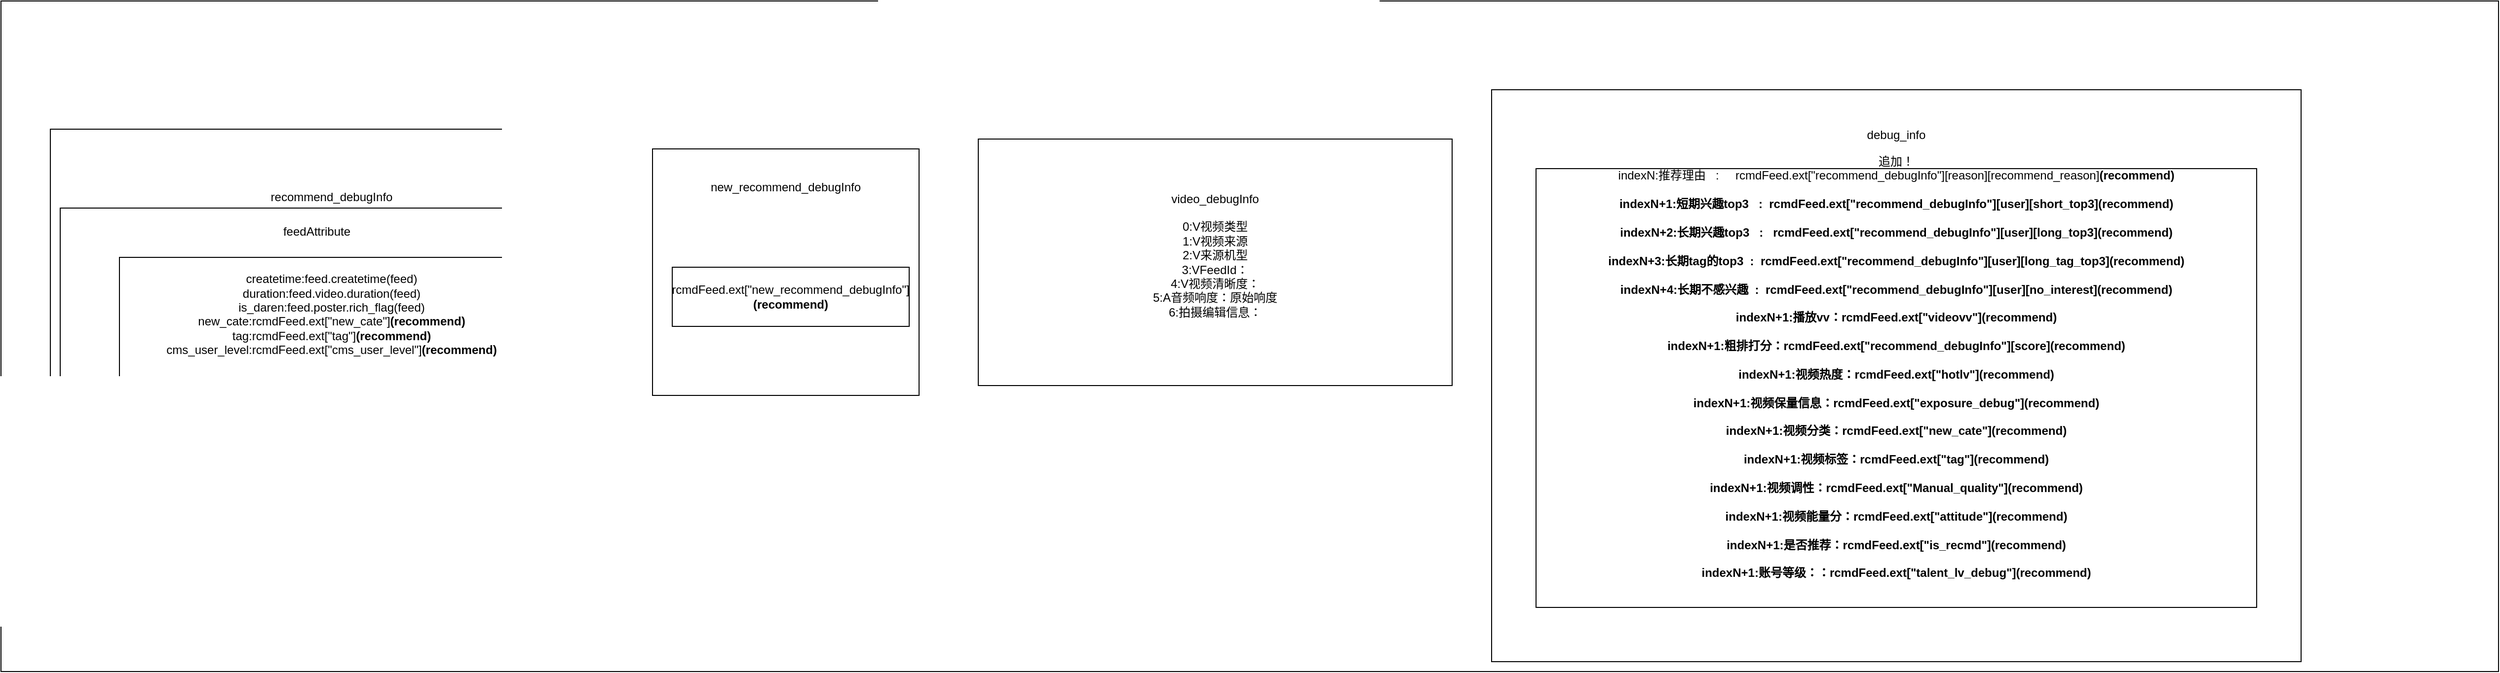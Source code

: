 <mxfile version="13.4.6" type="github"><diagram id="wzHC9ICpqRa3z3kdLaX_" name="Page-1"><mxGraphModel dx="2062" dy="1088" grid="1" gridSize="10" guides="1" tooltips="1" connect="1" arrows="1" fold="1" page="1" pageScale="1" pageWidth="827" pageHeight="1169" math="0" shadow="0"><root><mxCell id="0"/><mxCell id="1" parent="0"/><mxCell id="B-Mi4NkAAh0MB06MuvEa-1" value="&lt;div&gt;feed.extern_info.mpEx&lt;/div&gt;&lt;div&gt;&lt;br&gt;&lt;/div&gt;&lt;div&gt;&lt;br&gt;&lt;/div&gt;&lt;div&gt;&lt;br&gt;&lt;/div&gt;&lt;div&gt;&lt;br&gt;&lt;/div&gt;&lt;div&gt;&lt;br&gt;&lt;/div&gt;&lt;div&gt;&lt;br&gt;&lt;/div&gt;&lt;div&gt;&lt;br&gt;&lt;/div&gt;&lt;div&gt;&lt;br&gt;&lt;/div&gt;&lt;div&gt;&lt;br&gt;&lt;/div&gt;&lt;div&gt;&lt;br&gt;&lt;/div&gt;&lt;div&gt;&lt;br&gt;&lt;/div&gt;&lt;div&gt;&lt;br&gt;&lt;/div&gt;&lt;div&gt;&lt;br&gt;&lt;/div&gt;&lt;div&gt;&lt;br&gt;&lt;/div&gt;&lt;div&gt;&lt;br&gt;&lt;/div&gt;&lt;div&gt;&lt;br&gt;&lt;/div&gt;&lt;div&gt;&lt;br&gt;&lt;/div&gt;&lt;div&gt;&lt;br&gt;&lt;/div&gt;&lt;div&gt;&lt;br&gt;&lt;/div&gt;" style="rounded=0;whiteSpace=wrap;html=1;" parent="1" vertex="1"><mxGeometry x="120" y="220" width="2530" height="680" as="geometry"/></mxCell><mxCell id="B-Mi4NkAAh0MB06MuvEa-4" value="&lt;div&gt;recommend_debugInfo&lt;/div&gt;&lt;div&gt;&lt;br&gt;&lt;/div&gt;&lt;div&gt;&lt;br&gt;&lt;/div&gt;&lt;div&gt;&lt;br&gt;&lt;/div&gt;&lt;div&gt;&lt;br&gt;&lt;/div&gt;&lt;div&gt;&lt;br&gt;&lt;/div&gt;&lt;div&gt;&lt;br&gt;&lt;/div&gt;&lt;div&gt;&lt;br&gt;&lt;/div&gt;&lt;div&gt;&lt;br&gt;&lt;/div&gt;&lt;div&gt;&lt;br&gt;&lt;/div&gt;&lt;div&gt;&lt;br&gt;&lt;/div&gt;&lt;div&gt;&lt;br&gt;&lt;/div&gt;&lt;div&gt;&lt;br&gt;&lt;/div&gt;" style="rounded=0;whiteSpace=wrap;html=1;" parent="1" vertex="1"><mxGeometry x="170" y="350" width="570" height="310" as="geometry"/></mxCell><mxCell id="B-Mi4NkAAh0MB06MuvEa-6" value="&lt;div&gt;feedAttribute&lt;/div&gt;&lt;div&gt;&lt;br&gt;&lt;/div&gt;&lt;div&gt;&lt;br&gt;&lt;/div&gt;&lt;div&gt;&lt;br&gt;&lt;/div&gt;&lt;div&gt;&lt;br&gt;&lt;/div&gt;&lt;div&gt;&lt;br&gt;&lt;/div&gt;&lt;div&gt;&lt;br&gt;&lt;/div&gt;&lt;div&gt;&lt;br&gt;&lt;/div&gt;&lt;div&gt;&lt;br&gt;&lt;/div&gt;&lt;div&gt;&lt;br&gt;&lt;/div&gt;&lt;div&gt;&lt;br&gt;&lt;/div&gt;&lt;div&gt;&lt;br&gt;&lt;/div&gt;&lt;div&gt;&lt;br&gt;&lt;/div&gt;" style="rounded=0;whiteSpace=wrap;html=1;" parent="1" vertex="1"><mxGeometry x="180" y="430" width="520" height="220" as="geometry"/></mxCell><mxCell id="B-Mi4NkAAh0MB06MuvEa-7" value="createtime:feed.createtime(feed)&lt;br&gt;duration:feed.video.duration(feed)&lt;br&gt;is_daren:feed.poster.rich_flag(feed)&lt;br&gt;&lt;div&gt;new_cate:rcmdFeed.ext[&quot;new_cate&quot;]&lt;b&gt;(recommend)&lt;/b&gt;&lt;/div&gt;&lt;div&gt;tag:rcmdFeed.ext[&quot;tag&quot;]&lt;b&gt;(recommend)&lt;/b&gt;&lt;/div&gt;&lt;div&gt;cms_user_level:rcmdFeed.ext[&quot;cms_user_level&quot;]&lt;b&gt;(recommend)&lt;/b&gt;&lt;/div&gt;&lt;div&gt;&lt;br&gt;&lt;/div&gt;" style="rounded=0;whiteSpace=wrap;html=1;" parent="1" vertex="1"><mxGeometry x="240" y="480" width="430" height="130" as="geometry"/></mxCell><mxCell id="B-Mi4NkAAh0MB06MuvEa-8" value="&lt;div&gt;new_recommend_debugInfo&lt;/div&gt;&lt;div&gt;&lt;br&gt;&lt;/div&gt;&lt;div&gt;&lt;br&gt;&lt;/div&gt;&lt;div&gt;&lt;br&gt;&lt;/div&gt;&lt;div&gt;&lt;br&gt;&lt;/div&gt;&lt;div&gt;&lt;br&gt;&lt;/div&gt;&lt;div&gt;&lt;br&gt;&lt;/div&gt;&lt;div&gt;&lt;br&gt;&lt;/div&gt;&lt;div&gt;&lt;br&gt;&lt;/div&gt;&lt;div&gt;&lt;br&gt;&lt;/div&gt;&lt;div&gt;&lt;br&gt;&lt;/div&gt;&lt;div&gt;&lt;br&gt;&lt;/div&gt;&lt;div&gt;&lt;br&gt;&lt;/div&gt;" style="rounded=0;whiteSpace=wrap;html=1;" parent="1" vertex="1"><mxGeometry x="780" y="370" width="270" height="250" as="geometry"/></mxCell><mxCell id="B-Mi4NkAAh0MB06MuvEa-10" value="rcmdFeed.ext[&quot;new_recommend_debugInfo&quot;]&lt;b&gt;(recommend)&lt;/b&gt;" style="rounded=0;whiteSpace=wrap;html=1;" parent="1" vertex="1"><mxGeometry x="800" y="490" width="240" height="60" as="geometry"/></mxCell><mxCell id="MgPZA7kefo2JpJzC_wCc-1" value="&lt;div&gt;video_debugInfo&lt;/div&gt;&lt;div&gt;&lt;br&gt;&lt;/div&gt;&lt;div&gt;0:V视频类型&lt;/div&gt;&lt;div&gt;1:V视频来源&lt;/div&gt;&lt;div&gt;2:V来源机型&lt;/div&gt;&lt;div&gt;3:VFeedId：&lt;/div&gt;&lt;div&gt;4:V视频清晰度：&lt;/div&gt;&lt;div&gt;5:A音频响度：原始响度&lt;/div&gt;&lt;div&gt;6:拍摄编辑信息：&lt;br&gt;&lt;/div&gt;&lt;div&gt;&lt;br&gt;&lt;/div&gt;" style="rounded=0;whiteSpace=wrap;html=1;" vertex="1" parent="1"><mxGeometry x="1110" y="360" width="480" height="250" as="geometry"/></mxCell><mxCell id="MgPZA7kefo2JpJzC_wCc-2" value="&lt;div&gt;debug_info&lt;/div&gt;&lt;div&gt;&lt;br&gt;&lt;/div&gt;&lt;div&gt;&lt;br&gt;&lt;/div&gt;&lt;div&gt;&lt;br&gt;&lt;/div&gt;&lt;div&gt;&lt;br&gt;&lt;/div&gt;&lt;div&gt;&lt;br&gt;&lt;/div&gt;&lt;div&gt;&lt;br&gt;&lt;/div&gt;&lt;div&gt;&lt;br&gt;&lt;/div&gt;&lt;div&gt;&lt;br&gt;&lt;/div&gt;&lt;div&gt;&lt;br&gt;&lt;/div&gt;&lt;div&gt;&lt;br&gt;&lt;/div&gt;&lt;div&gt;&lt;br&gt;&lt;/div&gt;&lt;div&gt;&lt;br&gt;&lt;/div&gt;&lt;div&gt;&lt;br&gt;&lt;/div&gt;&lt;div&gt;&lt;br&gt;&lt;/div&gt;&lt;div&gt;&lt;br&gt;&lt;/div&gt;&lt;div&gt;&lt;br&gt;&lt;/div&gt;&lt;div&gt;&lt;br&gt;&lt;/div&gt;&lt;div&gt;&lt;br&gt;&lt;/div&gt;&lt;div&gt;&lt;br&gt;&lt;/div&gt;&lt;div&gt;&lt;br&gt;&lt;/div&gt;&lt;div&gt;&lt;br&gt;&lt;/div&gt;&lt;div&gt;&lt;br&gt;&lt;/div&gt;&lt;div&gt;&lt;br&gt;&lt;/div&gt;&lt;div&gt;&lt;br&gt;&lt;/div&gt;&lt;div&gt;&lt;br&gt;&lt;/div&gt;&lt;div&gt;&lt;br&gt;&lt;/div&gt;&lt;div&gt;&lt;br&gt;&lt;/div&gt;&lt;div&gt;&lt;br&gt;&lt;/div&gt;&lt;div&gt;&lt;br&gt;&lt;/div&gt;&lt;div&gt;&lt;br&gt;&lt;/div&gt;&lt;div&gt;&lt;br&gt;&lt;/div&gt;&lt;div&gt;&lt;br&gt;&lt;/div&gt;&lt;div&gt;&lt;br&gt;&lt;/div&gt;&lt;div&gt;&lt;br&gt;&lt;/div&gt;" style="rounded=0;whiteSpace=wrap;html=1;" vertex="1" parent="1"><mxGeometry x="1630" y="310" width="820" height="580" as="geometry"/></mxCell><mxCell id="MgPZA7kefo2JpJzC_wCc-3" value="&lt;div&gt;追加！&lt;br&gt;&lt;/div&gt;&lt;div&gt;indexN:推荐理由&amp;nbsp;&amp;nbsp; :&amp;nbsp;&amp;nbsp;&amp;nbsp;&amp;nbsp; rcmdFeed.ext[&quot;recommend_debugInfo&quot;][reason][recommend_reason]&lt;b&gt;(recommend)&lt;/b&gt;&lt;/div&gt;&lt;div&gt;&lt;br&gt;&lt;b&gt;indexN+1:短期兴趣top3&amp;nbsp;&amp;nbsp; :&amp;nbsp; rcmdFeed.ext[&quot;recommend_debugInfo&quot;][user][short_top3]&lt;b&gt;(recommend)&lt;/b&gt;&lt;/b&gt;&lt;/div&gt;&lt;div&gt;&lt;br&gt;&lt;b&gt;&lt;b&gt;&lt;b&gt;&lt;b&gt;indexN+2:&lt;/b&gt;长期兴趣top3&amp;nbsp;&amp;nbsp; :&amp;nbsp;&amp;nbsp; rcmdFeed.ext[&quot;recommend_debugInfo&quot;][user][long_top3]&lt;b&gt;(recommend)&lt;/b&gt;&lt;/b&gt;&lt;/b&gt;&lt;/b&gt;&lt;/div&gt;&lt;div&gt;&lt;br&gt;&lt;b&gt;&lt;b&gt;&lt;b&gt;&lt;b&gt;&lt;b&gt;&lt;b&gt;indexN+3:&lt;/b&gt;长期tag的top3&amp;nbsp; :&amp;nbsp; rcmdFeed.ext[&quot;recommend_debugInfo&quot;][user][long_tag_top3]&lt;b&gt;(recommend)&lt;/b&gt;&lt;/b&gt;&lt;/b&gt;&lt;/b&gt;&lt;/b&gt;&lt;/b&gt;&lt;/div&gt;&lt;div&gt;&lt;br&gt;&lt;b&gt;&lt;b&gt;&lt;b&gt;&lt;b&gt;&lt;b&gt;&lt;b&gt;&lt;b&gt;&lt;b&gt;indexN+4:&lt;/b&gt;长期不感兴趣&amp;nbsp; :&amp;nbsp; rcmdFeed.ext[&quot;recommend_debugInfo&quot;][user][no_interest]&lt;b&gt;(recommend)&lt;/b&gt;&lt;/b&gt;&lt;/b&gt;&lt;/b&gt;&lt;/b&gt;&lt;/b&gt;&lt;/b&gt;&lt;/b&gt;&lt;/div&gt;&lt;div&gt;&lt;br&gt;&lt;b&gt;&lt;b&gt;&lt;b&gt;&lt;b&gt;&lt;b&gt;&lt;b&gt;&lt;b&gt;&lt;b&gt;&lt;b&gt;indexN+1:播放vv：rcmdFeed.ext[&quot;videovv&quot;]&lt;/b&gt;&lt;/b&gt;&lt;/b&gt;&lt;/b&gt;&lt;/b&gt;&lt;/b&gt;&lt;/b&gt;&lt;/b&gt;&lt;/b&gt;&lt;b&gt;&lt;b&gt;&lt;b&gt;&lt;b&gt;&lt;b&gt;&lt;b&gt;&lt;b&gt;&lt;b&gt;&lt;b&gt;&lt;b&gt;&lt;b&gt;&lt;b&gt;&lt;b&gt;&lt;b&gt;&lt;b&gt;&lt;b&gt;&lt;b&gt;(recommend)&lt;/b&gt;&lt;/b&gt;&lt;/b&gt;&lt;/b&gt;&lt;/b&gt;&lt;/b&gt;&lt;/b&gt;&lt;/b&gt;&lt;/b&gt;&lt;/b&gt;&lt;/b&gt;&lt;/b&gt;&lt;/b&gt;&lt;/b&gt;&lt;/b&gt;&lt;/b&gt;&lt;/b&gt;&lt;/div&gt;&lt;div&gt;&lt;br&gt;&lt;b&gt;&lt;b&gt;&lt;b&gt;&lt;b&gt;&lt;b&gt;&lt;b&gt;&lt;b&gt;&lt;b&gt;&lt;b&gt;&lt;b&gt;&lt;b&gt;&lt;b&gt;&lt;b&gt;&lt;b&gt;&lt;b&gt;&lt;b&gt;&lt;b&gt;&lt;b&gt;&lt;b&gt;&lt;b&gt;&lt;b&gt;&lt;b&gt;&lt;b&gt;&lt;b&gt;&lt;b&gt;&lt;b&gt;indexN+1:粗排打分：rcmdFeed.ext[&quot;recommend_debugInfo&quot;][score]&lt;/b&gt;&lt;/b&gt;&lt;/b&gt;&lt;/b&gt;&lt;/b&gt;&lt;/b&gt;&lt;/b&gt;&lt;/b&gt;&lt;/b&gt;&lt;b&gt;&lt;b&gt;&lt;b&gt;&lt;b&gt;&lt;b&gt;&lt;b&gt;&lt;b&gt;&lt;b&gt;&lt;b&gt;&lt;b&gt;&lt;b&gt;&lt;b&gt;&lt;b&gt;&lt;b&gt;&lt;b&gt;&lt;b&gt;&lt;b&gt;(recommend)&lt;/b&gt;&lt;/b&gt;&lt;/b&gt;&lt;/b&gt;&lt;/b&gt;&lt;/b&gt;&lt;/b&gt;&lt;/b&gt;&lt;/b&gt;&lt;/b&gt;&lt;/b&gt;&lt;/b&gt;&lt;/b&gt;&lt;/b&gt;&lt;/b&gt;&lt;/b&gt;&lt;/b&gt;&lt;/b&gt;&lt;/b&gt;&lt;/b&gt;&lt;/b&gt;&lt;/b&gt;&lt;/b&gt;&lt;/b&gt;&lt;/b&gt;&lt;/b&gt;&lt;/b&gt;&lt;/b&gt;&lt;/b&gt;&lt;/b&gt;&lt;/b&gt;&lt;/b&gt;&lt;/b&gt;&lt;/b&gt;&lt;/div&gt;&lt;div&gt;&lt;br&gt;&lt;b&gt;&lt;b&gt;&lt;b&gt;&lt;b&gt;&lt;b&gt;&lt;b&gt;&lt;b&gt;&lt;b&gt;&lt;b&gt;&lt;b&gt;&lt;b&gt;&lt;b&gt;&lt;b&gt;&lt;b&gt;&lt;b&gt;&lt;b&gt;&lt;b&gt;&lt;b&gt;&lt;b&gt;&lt;b&gt;&lt;b&gt;&lt;b&gt;&lt;b&gt;&lt;b&gt;&lt;b&gt;&lt;b&gt;&lt;b&gt;&lt;b&gt;&lt;b&gt;&lt;b&gt;&lt;b&gt;&lt;b&gt;&lt;b&gt;&lt;b&gt;&lt;b&gt;&lt;b&gt;&lt;b&gt;&lt;b&gt;&lt;b&gt;&lt;b&gt;&lt;b&gt;&lt;b&gt;&lt;b&gt;indexN+1:视频热度：rcmdFeed.ext[&quot;hotlv&quot;]&lt;/b&gt;&lt;/b&gt;&lt;/b&gt;&lt;/b&gt;&lt;/b&gt;&lt;/b&gt;&lt;/b&gt;&lt;/b&gt;&lt;/b&gt;&lt;b&gt;&lt;b&gt;&lt;b&gt;&lt;b&gt;&lt;b&gt;&lt;b&gt;&lt;b&gt;&lt;b&gt;&lt;b&gt;&lt;b&gt;&lt;b&gt;&lt;b&gt;&lt;b&gt;&lt;b&gt;&lt;b&gt;&lt;b&gt;&lt;b&gt;(recommend)&lt;/b&gt;&lt;/b&gt;&lt;/b&gt;&lt;/b&gt;&lt;/b&gt;&lt;/b&gt;&lt;/b&gt;&lt;/b&gt;&lt;/b&gt;&lt;/b&gt;&lt;/b&gt;&lt;/b&gt;&lt;/b&gt;&lt;/b&gt;&lt;/b&gt;&lt;/b&gt;&lt;/b&gt;&lt;/b&gt;&lt;/b&gt;&lt;/b&gt;&lt;/b&gt;&lt;/b&gt;&lt;/b&gt;&lt;/b&gt;&lt;/b&gt;&lt;/b&gt;&lt;/b&gt;&lt;/b&gt;&lt;/b&gt;&lt;/b&gt;&lt;/b&gt;&lt;/b&gt;&lt;/b&gt;&lt;/b&gt;&lt;/b&gt;&lt;/b&gt;&lt;/b&gt;&lt;/b&gt;&lt;/b&gt;&lt;/b&gt;&lt;/b&gt;&lt;/b&gt;&lt;/b&gt;&lt;/b&gt;&lt;/b&gt;&lt;/b&gt;&lt;/b&gt;&lt;/b&gt;&lt;/b&gt;&lt;/b&gt;&lt;/b&gt;&lt;/div&gt;&lt;div&gt;&lt;br&gt;&lt;b&gt;&lt;b&gt;&lt;b&gt;&lt;b&gt;&lt;b&gt;&lt;b&gt;&lt;b&gt;&lt;b&gt;&lt;b&gt;&lt;b&gt;&lt;b&gt;&lt;b&gt;&lt;b&gt;&lt;b&gt;&lt;b&gt;&lt;b&gt;&lt;b&gt;&lt;b&gt;&lt;b&gt;&lt;b&gt;&lt;b&gt;&lt;b&gt;&lt;b&gt;&lt;b&gt;&lt;b&gt;&lt;b&gt;&lt;b&gt;&lt;b&gt;&lt;b&gt;&lt;b&gt;&lt;b&gt;&lt;b&gt;&lt;b&gt;&lt;b&gt;&lt;b&gt;&lt;b&gt;&lt;b&gt;&lt;b&gt;&lt;b&gt;&lt;b&gt;&lt;b&gt;&lt;b&gt;&lt;b&gt;&lt;b&gt;&lt;b&gt;indexN+1:视频保量信息：rcmdFeed.ext[&quot;exposure_debug&quot;]&lt;/b&gt;&lt;/b&gt;&lt;/b&gt;&lt;/b&gt;&lt;/b&gt;&lt;/b&gt;&lt;/b&gt;&lt;/b&gt;&lt;/b&gt;&lt;b&gt;&lt;b&gt;&lt;b&gt;&lt;b&gt;&lt;b&gt;&lt;b&gt;&lt;b&gt;&lt;b&gt;&lt;b&gt;&lt;b&gt;&lt;b&gt;&lt;b&gt;&lt;b&gt;&lt;b&gt;&lt;b&gt;&lt;b&gt;&lt;b&gt;(recommend)&lt;/b&gt;&lt;/b&gt;&lt;/b&gt;&lt;/b&gt;&lt;/b&gt;&lt;/b&gt;&lt;/b&gt;&lt;/b&gt;&lt;/b&gt;&lt;/b&gt;&lt;/b&gt;&lt;/b&gt;&lt;/b&gt;&lt;/b&gt;&lt;/b&gt;&lt;/b&gt;&lt;/b&gt;&lt;/b&gt;&lt;/b&gt;&lt;/b&gt;&lt;/b&gt;&lt;/b&gt;&lt;/b&gt;&lt;/b&gt;&lt;/b&gt;&lt;/b&gt;&lt;/b&gt;&lt;/b&gt;&lt;/b&gt;&lt;/b&gt;&lt;/b&gt;&lt;/b&gt;&lt;/b&gt;&lt;/b&gt;&lt;/b&gt;&lt;/b&gt;&lt;/b&gt;&lt;/b&gt;&lt;/b&gt;&lt;/b&gt;&lt;/b&gt;&lt;/b&gt;&lt;/b&gt;&lt;/b&gt;&lt;/b&gt;&lt;/b&gt;&lt;/b&gt;&lt;/b&gt;&lt;/b&gt;&lt;/b&gt;&lt;/b&gt;&lt;/b&gt;&lt;/b&gt;&lt;/div&gt;&lt;div&gt;&lt;br&gt;&lt;b&gt;&lt;b&gt;&lt;b&gt;&lt;b&gt;&lt;b&gt;&lt;b&gt;&lt;b&gt;&lt;b&gt;&lt;b&gt;&lt;b&gt;&lt;b&gt;&lt;b&gt;&lt;b&gt;&lt;b&gt;&lt;b&gt;&lt;b&gt;&lt;b&gt;&lt;b&gt;&lt;b&gt;&lt;b&gt;&lt;b&gt;&lt;b&gt;&lt;b&gt;&lt;b&gt;&lt;b&gt;&lt;b&gt;&lt;b&gt;&lt;b&gt;&lt;b&gt;&lt;b&gt;&lt;b&gt;&lt;b&gt;&lt;b&gt;&lt;b&gt;&lt;b&gt;&lt;b&gt;&lt;b&gt;&lt;b&gt;&lt;b&gt;&lt;b&gt;&lt;b&gt;&lt;b&gt;&lt;b&gt;&lt;b&gt;&lt;b&gt;&lt;b&gt;&lt;b&gt;&lt;b&gt;&lt;b&gt;&lt;b&gt;&lt;b&gt;&lt;b&gt;&lt;b&gt;&lt;b&gt;&lt;b&gt;&lt;b&gt;&lt;b&gt;&lt;b&gt;&lt;b&gt;&lt;b&gt;&lt;b&gt;&lt;b&gt;&lt;b&gt;&lt;b&gt;&lt;b&gt;&lt;b&gt;&lt;b&gt;&lt;b&gt;&lt;b&gt;&lt;b&gt;&lt;b&gt;&lt;b&gt;&lt;b&gt;&lt;b&gt;&lt;b&gt;&lt;b&gt;&lt;b&gt;&lt;b&gt;&lt;b&gt;&lt;b&gt;&lt;b&gt;&lt;b&gt;&lt;b&gt;&lt;b&gt;&lt;b&gt;&lt;b&gt;&lt;b&gt;&lt;b&gt;&lt;b&gt;&lt;b&gt;&lt;b&gt;&lt;b&gt;&lt;b&gt;&lt;b&gt;&lt;b&gt;&lt;b&gt;&lt;b&gt;&lt;b&gt;indexN+1:视频分类：rcmdFeed.ext[&quot;new_cate&quot;]&lt;/b&gt;&lt;/b&gt;&lt;/b&gt;&lt;/b&gt;&lt;/b&gt;&lt;/b&gt;&lt;/b&gt;&lt;/b&gt;&lt;/b&gt;&lt;b&gt;&lt;b&gt;&lt;b&gt;&lt;b&gt;&lt;b&gt;&lt;b&gt;&lt;b&gt;&lt;b&gt;&lt;b&gt;&lt;b&gt;&lt;b&gt;&lt;b&gt;&lt;b&gt;&lt;b&gt;&lt;b&gt;&lt;b&gt;&lt;b&gt;(recommend)&lt;/b&gt;&lt;/b&gt;&lt;/b&gt;&lt;/b&gt;&lt;/b&gt;&lt;/b&gt;&lt;/b&gt;&lt;/b&gt;&lt;/b&gt;&lt;/b&gt;&lt;/b&gt;&lt;/b&gt;&lt;/b&gt;&lt;/b&gt;&lt;/b&gt;&lt;/b&gt;&lt;/b&gt;&lt;/b&gt;&lt;/b&gt;&lt;/b&gt;&lt;/b&gt;&lt;/b&gt;&lt;/b&gt;&lt;/b&gt;&lt;/b&gt;&lt;/b&gt;&lt;/b&gt;&lt;/b&gt;&lt;/b&gt;&lt;/b&gt;&lt;/b&gt;&lt;/b&gt;&lt;/b&gt;&lt;/b&gt;&lt;/b&gt;&lt;/b&gt;&lt;/b&gt;&lt;/b&gt;&lt;/b&gt;&lt;/b&gt;&lt;/b&gt;&lt;/b&gt;&lt;/b&gt;&lt;/b&gt;&lt;/b&gt;&lt;/b&gt;&lt;/b&gt;&lt;/b&gt;&lt;/b&gt;&lt;/b&gt;&lt;/b&gt;&lt;/b&gt;&lt;/b&gt;&lt;/b&gt;&lt;/b&gt;&lt;/b&gt;&lt;/b&gt;&lt;/b&gt;&lt;/b&gt;&lt;/b&gt;&lt;/b&gt;&lt;/b&gt;&lt;/b&gt;&lt;/b&gt;&lt;/b&gt;&lt;/b&gt;&lt;/b&gt;&lt;/b&gt;&lt;/b&gt;&lt;/b&gt;&lt;/b&gt;&lt;/b&gt;&lt;/b&gt;&lt;/b&gt;&lt;/b&gt;&lt;/b&gt;&lt;/b&gt;&lt;/b&gt;&lt;/b&gt;&lt;/b&gt;&lt;/b&gt;&lt;/b&gt;&lt;/b&gt;&lt;/b&gt;&lt;/b&gt;&lt;/b&gt;&lt;/b&gt;&lt;/b&gt;&lt;/b&gt;&lt;/b&gt;&lt;/b&gt;&lt;/b&gt;&lt;/b&gt;&lt;/b&gt;&lt;/b&gt;&lt;/b&gt;&lt;/b&gt;&lt;/b&gt;&lt;/b&gt;&lt;/b&gt;&lt;/b&gt;&lt;/b&gt;&lt;/b&gt;&lt;/b&gt;&lt;/b&gt;&lt;/b&gt;&lt;/div&gt;&lt;div&gt;&lt;br&gt;&lt;b&gt;&lt;b&gt;&lt;b&gt;&lt;b&gt;&lt;b&gt;&lt;b&gt;&lt;b&gt;&lt;b&gt;&lt;b&gt;&lt;b&gt;&lt;b&gt;&lt;b&gt;&lt;b&gt;&lt;b&gt;&lt;b&gt;&lt;b&gt;&lt;b&gt;&lt;b&gt;&lt;b&gt;&lt;b&gt;&lt;b&gt;&lt;b&gt;&lt;b&gt;&lt;b&gt;&lt;b&gt;&lt;b&gt;&lt;b&gt;&lt;b&gt;&lt;b&gt;&lt;b&gt;&lt;b&gt;&lt;b&gt;&lt;b&gt;&lt;b&gt;&lt;b&gt;&lt;b&gt;&lt;b&gt;&lt;b&gt;&lt;b&gt;&lt;b&gt;&lt;b&gt;&lt;b&gt;&lt;b&gt;&lt;b&gt;&lt;b&gt;&lt;b&gt;&lt;b&gt;&lt;b&gt;&lt;b&gt;&lt;b&gt;&lt;b&gt;&lt;b&gt;&lt;b&gt;&lt;b&gt;&lt;b&gt;&lt;b&gt;&lt;b&gt;&lt;b&gt;&lt;b&gt;&lt;b&gt;&lt;b&gt;&lt;b&gt;&lt;b&gt;&lt;b&gt;&lt;b&gt;&lt;b&gt;&lt;b&gt;&lt;b&gt;&lt;b&gt;&lt;b&gt;&lt;b&gt;&lt;b&gt;&lt;b&gt;&lt;b&gt;&lt;b&gt;&lt;b&gt;&lt;b&gt;&lt;b&gt;&lt;b&gt;&lt;b&gt;&lt;b&gt;&lt;b&gt;&lt;b&gt;&lt;b&gt;&lt;b&gt;&lt;b&gt;&lt;b&gt;&lt;b&gt;&lt;b&gt;&lt;b&gt;&lt;b&gt;&lt;b&gt;&lt;b&gt;&lt;b&gt;&lt;b&gt;&lt;b&gt;&lt;b&gt;&lt;b&gt;&lt;b&gt;&lt;b&gt;&lt;b&gt;&lt;b&gt;&lt;b&gt;&lt;b&gt;&lt;b&gt;&lt;b&gt;&lt;b&gt;&lt;b&gt;&lt;b&gt;&lt;b&gt;&lt;b&gt;&lt;b&gt;&lt;b&gt;&lt;b&gt;&lt;b&gt;&lt;b&gt;&lt;b&gt;&lt;b&gt;&lt;b&gt;&lt;b&gt;&lt;b&gt;&lt;b&gt;&lt;b&gt;&lt;b&gt;&lt;b&gt;&lt;b&gt;&lt;b&gt;&lt;b&gt;&lt;b&gt;&lt;b&gt;&lt;b&gt;&lt;b&gt;&lt;b&gt;&lt;b&gt;&lt;b&gt;&lt;b&gt;&lt;b&gt;&lt;b&gt;&lt;b&gt;&lt;b&gt;&lt;b&gt;&lt;b&gt;&lt;b&gt;&lt;b&gt;&lt;b&gt;&lt;b&gt;&lt;b&gt;&lt;b&gt;&lt;b&gt;&lt;b&gt;&lt;b&gt;indexN+1:视频标签：rcmdFeed.ext[&quot;tag&quot;]&lt;/b&gt;&lt;/b&gt;&lt;/b&gt;&lt;/b&gt;&lt;/b&gt;&lt;/b&gt;&lt;/b&gt;&lt;/b&gt;&lt;/b&gt;&lt;b&gt;&lt;b&gt;&lt;b&gt;&lt;b&gt;&lt;b&gt;&lt;b&gt;&lt;b&gt;&lt;b&gt;&lt;b&gt;&lt;b&gt;&lt;b&gt;&lt;b&gt;&lt;b&gt;&lt;b&gt;&lt;b&gt;&lt;b&gt;&lt;b&gt;(recommend)&lt;/b&gt;&lt;/b&gt;&lt;/b&gt;&lt;/b&gt;&lt;/b&gt;&lt;/b&gt;&lt;/b&gt;&lt;/b&gt;&lt;/b&gt;&lt;/b&gt;&lt;/b&gt;&lt;/b&gt;&lt;/b&gt;&lt;/b&gt;&lt;/b&gt;&lt;/b&gt;&lt;/b&gt;&lt;/b&gt;&lt;/b&gt;&lt;/b&gt;&lt;/b&gt;&lt;/b&gt;&lt;/b&gt;&lt;/b&gt;&lt;/b&gt;&lt;/b&gt;&lt;/b&gt;&lt;/b&gt;&lt;/b&gt;&lt;/b&gt;&lt;/b&gt;&lt;/b&gt;&lt;/b&gt;&lt;/b&gt;&lt;/b&gt;&lt;/b&gt;&lt;/b&gt;&lt;/b&gt;&lt;/b&gt;&lt;/b&gt;&lt;/b&gt;&lt;/b&gt;&lt;/b&gt;&lt;/b&gt;&lt;/b&gt;&lt;/b&gt;&lt;/b&gt;&lt;/b&gt;&lt;/b&gt;&lt;/b&gt;&lt;/b&gt;&lt;/b&gt;&lt;/b&gt;&lt;/b&gt;&lt;/b&gt;&lt;/b&gt;&lt;/b&gt;&lt;/b&gt;&lt;/b&gt;&lt;/b&gt;&lt;/b&gt;&lt;/b&gt;&lt;/b&gt;&lt;/b&gt;&lt;/b&gt;&lt;/b&gt;&lt;/b&gt;&lt;/b&gt;&lt;/b&gt;&lt;/b&gt;&lt;/b&gt;&lt;/b&gt;&lt;/b&gt;&lt;/b&gt;&lt;/b&gt;&lt;/b&gt;&lt;/b&gt;&lt;/b&gt;&lt;/b&gt;&lt;/b&gt;&lt;/b&gt;&lt;/b&gt;&lt;/b&gt;&lt;/b&gt;&lt;/b&gt;&lt;/b&gt;&lt;/b&gt;&lt;/b&gt;&lt;/b&gt;&lt;/b&gt;&lt;/b&gt;&lt;/b&gt;&lt;/b&gt;&lt;/b&gt;&lt;/b&gt;&lt;/b&gt;&lt;/b&gt;&lt;/b&gt;&lt;/b&gt;&lt;/b&gt;&lt;/b&gt;&lt;/b&gt;&lt;/b&gt;&lt;/b&gt;&lt;/b&gt;&lt;/b&gt;&lt;/b&gt;&lt;/b&gt;&lt;/b&gt;&lt;/b&gt;&lt;/b&gt;&lt;/b&gt;&lt;/b&gt;&lt;/b&gt;&lt;/b&gt;&lt;/b&gt;&lt;/b&gt;&lt;/b&gt;&lt;/b&gt;&lt;/b&gt;&lt;/b&gt;&lt;/b&gt;&lt;/b&gt;&lt;/b&gt;&lt;/b&gt;&lt;/b&gt;&lt;/b&gt;&lt;/b&gt;&lt;/b&gt;&lt;/b&gt;&lt;/b&gt;&lt;/b&gt;&lt;/b&gt;&lt;/b&gt;&lt;/b&gt;&lt;/b&gt;&lt;/b&gt;&lt;/b&gt;&lt;/b&gt;&lt;/b&gt;&lt;/b&gt;&lt;/b&gt;&lt;/b&gt;&lt;/b&gt;&lt;/b&gt;&lt;/b&gt;&lt;/b&gt;&lt;/b&gt;&lt;/b&gt;&lt;/b&gt;&lt;/b&gt;&lt;/b&gt;&lt;/b&gt;&lt;/b&gt;&lt;/b&gt;&lt;/b&gt;&lt;/b&gt;&lt;/b&gt;&lt;/b&gt;&lt;/div&gt;&lt;div&gt;&lt;br&gt;&lt;b&gt;&lt;b&gt;&lt;b&gt;&lt;b&gt;&lt;b&gt;&lt;b&gt;&lt;b&gt;&lt;b&gt;&lt;b&gt;&lt;b&gt;&lt;b&gt;&lt;b&gt;&lt;b&gt;&lt;b&gt;&lt;b&gt;&lt;b&gt;&lt;b&gt;&lt;b&gt;&lt;b&gt;&lt;b&gt;&lt;b&gt;&lt;b&gt;&lt;b&gt;&lt;b&gt;&lt;b&gt;&lt;b&gt;&lt;b&gt;&lt;b&gt;&lt;b&gt;&lt;b&gt;&lt;b&gt;&lt;b&gt;&lt;b&gt;&lt;b&gt;&lt;b&gt;&lt;b&gt;&lt;b&gt;&lt;b&gt;&lt;b&gt;&lt;b&gt;&lt;b&gt;&lt;b&gt;&lt;b&gt;&lt;b&gt;&lt;b&gt;&lt;b&gt;&lt;b&gt;&lt;b&gt;&lt;b&gt;&lt;b&gt;&lt;b&gt;&lt;b&gt;&lt;b&gt;&lt;b&gt;&lt;b&gt;&lt;b&gt;&lt;b&gt;&lt;b&gt;&lt;b&gt;&lt;b&gt;&lt;b&gt;&lt;b&gt;&lt;b&gt;&lt;b&gt;&lt;b&gt;&lt;b&gt;&lt;b&gt;&lt;b&gt;&lt;b&gt;&lt;b&gt;&lt;b&gt;&lt;b&gt;&lt;b&gt;&lt;b&gt;&lt;b&gt;&lt;b&gt;&lt;b&gt;&lt;b&gt;&lt;b&gt;&lt;b&gt;&lt;b&gt;&lt;b&gt;&lt;b&gt;&lt;b&gt;&lt;b&gt;&lt;b&gt;&lt;b&gt;&lt;b&gt;&lt;b&gt;&lt;b&gt;&lt;b&gt;&lt;b&gt;&lt;b&gt;&lt;b&gt;&lt;b&gt;&lt;b&gt;&lt;b&gt;&lt;b&gt;&lt;b&gt;&lt;b&gt;&lt;b&gt;&lt;b&gt;&lt;b&gt;&lt;b&gt;&lt;b&gt;&lt;b&gt;&lt;b&gt;&lt;b&gt;&lt;b&gt;&lt;b&gt;&lt;b&gt;&lt;b&gt;&lt;b&gt;&lt;b&gt;&lt;b&gt;&lt;b&gt;&lt;b&gt;&lt;b&gt;&lt;b&gt;&lt;b&gt;&lt;b&gt;&lt;b&gt;&lt;b&gt;&lt;b&gt;&lt;b&gt;&lt;b&gt;&lt;b&gt;&lt;b&gt;&lt;b&gt;&lt;b&gt;&lt;b&gt;&lt;b&gt;&lt;b&gt;&lt;b&gt;&lt;b&gt;&lt;b&gt;&lt;b&gt;&lt;b&gt;&lt;b&gt;&lt;b&gt;&lt;b&gt;&lt;b&gt;&lt;b&gt;&lt;b&gt;&lt;b&gt;&lt;b&gt;&lt;b&gt;&lt;b&gt;&lt;b&gt;&lt;b&gt;&lt;b&gt;&lt;b&gt;&lt;b&gt;&lt;b&gt;&lt;b&gt;&lt;b&gt;&lt;b&gt;&lt;b&gt;&lt;b&gt;&lt;b&gt;&lt;b&gt;&lt;b&gt;&lt;b&gt;&lt;b&gt;&lt;b&gt;&lt;b&gt;&lt;b&gt;&lt;b&gt;&lt;b&gt;&lt;b&gt;&lt;b&gt;&lt;b&gt;&lt;b&gt;&lt;b&gt;&lt;b&gt;&lt;b&gt;&lt;b&gt;&lt;b&gt;&lt;b&gt;&lt;b&gt;&lt;b&gt;&lt;b&gt;&lt;b&gt;&lt;b&gt;&lt;b&gt;&lt;b&gt;&lt;b&gt;&lt;b&gt;&lt;b&gt;&lt;b&gt;&lt;b&gt;&lt;b&gt;&lt;b&gt;&lt;b&gt;&lt;b&gt;&lt;b&gt;&lt;b&gt;&lt;b&gt;&lt;b&gt;&lt;b&gt;&lt;b&gt;&lt;b&gt;&lt;b&gt;&lt;b&gt;indexN+1:视频调性：rcmdFeed.ext[&quot;Manual_quality&quot;]&lt;/b&gt;&lt;/b&gt;&lt;/b&gt;&lt;/b&gt;&lt;/b&gt;&lt;/b&gt;&lt;/b&gt;&lt;/b&gt;&lt;/b&gt;&lt;b&gt;&lt;b&gt;&lt;b&gt;&lt;b&gt;&lt;b&gt;&lt;b&gt;&lt;b&gt;&lt;b&gt;&lt;b&gt;&lt;b&gt;&lt;b&gt;&lt;b&gt;&lt;b&gt;&lt;b&gt;&lt;b&gt;&lt;b&gt;&lt;b&gt;(recommend)&lt;/b&gt;&lt;/b&gt;&lt;/b&gt;&lt;/b&gt;&lt;/b&gt;&lt;/b&gt;&lt;/b&gt;&lt;/b&gt;&lt;/b&gt;&lt;/b&gt;&lt;/b&gt;&lt;/b&gt;&lt;/b&gt;&lt;/b&gt;&lt;/b&gt;&lt;/b&gt;&lt;/b&gt;&lt;/b&gt;&lt;/b&gt;&lt;/b&gt;&lt;/b&gt;&lt;/b&gt;&lt;/b&gt;&lt;/b&gt;&lt;/b&gt;&lt;/b&gt;&lt;/b&gt;&lt;/b&gt;&lt;/b&gt;&lt;/b&gt;&lt;/b&gt;&lt;/b&gt;&lt;/b&gt;&lt;/b&gt;&lt;/b&gt;&lt;/b&gt;&lt;/b&gt;&lt;/b&gt;&lt;/b&gt;&lt;/b&gt;&lt;/b&gt;&lt;/b&gt;&lt;/b&gt;&lt;/b&gt;&lt;/b&gt;&lt;/b&gt;&lt;/b&gt;&lt;/b&gt;&lt;/b&gt;&lt;/b&gt;&lt;/b&gt;&lt;/b&gt;&lt;/b&gt;&lt;/b&gt;&lt;/b&gt;&lt;/b&gt;&lt;/b&gt;&lt;/b&gt;&lt;/b&gt;&lt;/b&gt;&lt;/b&gt;&lt;/b&gt;&lt;/b&gt;&lt;/b&gt;&lt;/b&gt;&lt;/b&gt;&lt;/b&gt;&lt;/b&gt;&lt;/b&gt;&lt;/b&gt;&lt;/b&gt;&lt;/b&gt;&lt;/b&gt;&lt;/b&gt;&lt;/b&gt;&lt;/b&gt;&lt;/b&gt;&lt;/b&gt;&lt;/b&gt;&lt;/b&gt;&lt;/b&gt;&lt;/b&gt;&lt;/b&gt;&lt;/b&gt;&lt;/b&gt;&lt;/b&gt;&lt;/b&gt;&lt;/b&gt;&lt;/b&gt;&lt;/b&gt;&lt;/b&gt;&lt;/b&gt;&lt;/b&gt;&lt;/b&gt;&lt;/b&gt;&lt;/b&gt;&lt;/b&gt;&lt;/b&gt;&lt;/b&gt;&lt;/b&gt;&lt;/b&gt;&lt;/b&gt;&lt;/b&gt;&lt;/b&gt;&lt;/b&gt;&lt;/b&gt;&lt;/b&gt;&lt;/b&gt;&lt;/b&gt;&lt;/b&gt;&lt;/b&gt;&lt;/b&gt;&lt;/b&gt;&lt;/b&gt;&lt;/b&gt;&lt;/b&gt;&lt;/b&gt;&lt;/b&gt;&lt;/b&gt;&lt;/b&gt;&lt;/b&gt;&lt;/b&gt;&lt;/b&gt;&lt;/b&gt;&lt;/b&gt;&lt;/b&gt;&lt;/b&gt;&lt;/b&gt;&lt;/b&gt;&lt;/b&gt;&lt;/b&gt;&lt;/b&gt;&lt;/b&gt;&lt;/b&gt;&lt;/b&gt;&lt;/b&gt;&lt;/b&gt;&lt;/b&gt;&lt;/b&gt;&lt;/b&gt;&lt;/b&gt;&lt;/b&gt;&lt;/b&gt;&lt;/b&gt;&lt;/b&gt;&lt;/b&gt;&lt;/b&gt;&lt;/b&gt;&lt;/b&gt;&lt;/b&gt;&lt;/b&gt;&lt;/b&gt;&lt;/b&gt;&lt;/b&gt;&lt;/b&gt;&lt;/b&gt;&lt;/b&gt;&lt;/b&gt;&lt;/b&gt;&lt;/b&gt;&lt;/b&gt;&lt;/b&gt;&lt;/b&gt;&lt;/b&gt;&lt;/b&gt;&lt;/b&gt;&lt;/b&gt;&lt;/b&gt;&lt;/b&gt;&lt;/b&gt;&lt;/b&gt;&lt;/b&gt;&lt;/b&gt;&lt;/b&gt;&lt;/b&gt;&lt;/b&gt;&lt;/b&gt;&lt;/b&gt;&lt;/b&gt;&lt;/b&gt;&lt;/b&gt;&lt;/b&gt;&lt;/b&gt;&lt;/b&gt;&lt;/b&gt;&lt;/b&gt;&lt;/b&gt;&lt;/b&gt;&lt;/b&gt;&lt;/b&gt;&lt;/b&gt;&lt;/b&gt;&lt;/b&gt;&lt;/b&gt;&lt;/b&gt;&lt;/b&gt;&lt;/b&gt;&lt;/b&gt;&lt;/b&gt;&lt;/b&gt;&lt;/b&gt;&lt;/b&gt;&lt;/b&gt;&lt;/b&gt;&lt;/b&gt;&lt;/b&gt;&lt;/b&gt;&lt;/b&gt;&lt;/b&gt;&lt;/b&gt;&lt;/b&gt;&lt;/b&gt;&lt;div&gt;&lt;br&gt;&lt;b&gt;&lt;b&gt;&lt;b&gt;&lt;b&gt;&lt;b&gt;&lt;b&gt;&lt;b&gt;&lt;b&gt;&lt;b&gt;&lt;b&gt;&lt;b&gt;&lt;b&gt;&lt;b&gt;&lt;b&gt;&lt;b&gt;&lt;b&gt;&lt;b&gt;&lt;b&gt;&lt;b&gt;&lt;b&gt;&lt;b&gt;&lt;b&gt;&lt;b&gt;&lt;b&gt;&lt;b&gt;&lt;b&gt;&lt;b&gt;&lt;b&gt;&lt;b&gt;&lt;b&gt;&lt;b&gt;&lt;b&gt;&lt;b&gt;&lt;b&gt;&lt;b&gt;&lt;b&gt;&lt;b&gt;&lt;b&gt;&lt;b&gt;&lt;b&gt;&lt;b&gt;&lt;b&gt;&lt;b&gt;&lt;b&gt;&lt;b&gt;&lt;b&gt;&lt;b&gt;&lt;b&gt;&lt;b&gt;&lt;b&gt;&lt;b&gt;&lt;b&gt;&lt;b&gt;&lt;b&gt;&lt;b&gt;&lt;b&gt;&lt;b&gt;&lt;b&gt;&lt;b&gt;&lt;b&gt;&lt;b&gt;&lt;b&gt;&lt;b&gt;&lt;b&gt;&lt;b&gt;&lt;b&gt;&lt;b&gt;&lt;b&gt;&lt;b&gt;&lt;b&gt;&lt;b&gt;&lt;b&gt;&lt;b&gt;&lt;b&gt;&lt;b&gt;&lt;b&gt;&lt;b&gt;&lt;b&gt;&lt;b&gt;&lt;b&gt;&lt;b&gt;&lt;b&gt;&lt;b&gt;&lt;b&gt;&lt;b&gt;&lt;b&gt;&lt;b&gt;&lt;b&gt;&lt;b&gt;&lt;b&gt;&lt;b&gt;&lt;b&gt;&lt;b&gt;&lt;b&gt;&lt;b&gt;&lt;b&gt;&lt;b&gt;&lt;b&gt;&lt;b&gt;&lt;b&gt;&lt;b&gt;&lt;b&gt;&lt;b&gt;&lt;b&gt;&lt;b&gt;&lt;b&gt;&lt;b&gt;&lt;b&gt;&lt;b&gt;&lt;b&gt;&lt;b&gt;&lt;b&gt;&lt;b&gt;&lt;b&gt;&lt;b&gt;&lt;b&gt;&lt;b&gt;&lt;b&gt;&lt;b&gt;&lt;b&gt;&lt;b&gt;&lt;b&gt;&lt;b&gt;&lt;b&gt;&lt;b&gt;&lt;b&gt;&lt;b&gt;&lt;b&gt;&lt;b&gt;&lt;b&gt;&lt;b&gt;&lt;b&gt;&lt;b&gt;&lt;b&gt;&lt;b&gt;&lt;b&gt;&lt;b&gt;&lt;b&gt;&lt;b&gt;&lt;b&gt;&lt;b&gt;&lt;b&gt;&lt;b&gt;&lt;b&gt;&lt;b&gt;&lt;b&gt;&lt;b&gt;&lt;b&gt;&lt;b&gt;&lt;b&gt;&lt;b&gt;&lt;b&gt;&lt;b&gt;&lt;b&gt;&lt;b&gt;&lt;b&gt;&lt;b&gt;&lt;b&gt;&lt;b&gt;&lt;b&gt;&lt;b&gt;&lt;b&gt;&lt;b&gt;&lt;b&gt;&lt;b&gt;&lt;b&gt;&lt;b&gt;&lt;b&gt;&lt;b&gt;&lt;b&gt;&lt;b&gt;&lt;b&gt;&lt;b&gt;&lt;b&gt;&lt;b&gt;&lt;b&gt;&lt;b&gt;&lt;b&gt;&lt;b&gt;&lt;b&gt;&lt;b&gt;&lt;b&gt;&lt;b&gt;&lt;b&gt;&lt;b&gt;&lt;b&gt;&lt;b&gt;&lt;b&gt;&lt;b&gt;&lt;b&gt;&lt;b&gt;&lt;b&gt;&lt;b&gt;&lt;b&gt;&lt;b&gt;&lt;b&gt;&lt;b&gt;&lt;b&gt;&lt;b&gt;&lt;b&gt;&lt;b&gt;&lt;b&gt;&lt;b&gt;&lt;b&gt;indexN+1:视频能量分：rcmdFeed.ext[&quot;attitude&quot;]&lt;/b&gt;&lt;/b&gt;&lt;/b&gt;&lt;/b&gt;&lt;/b&gt;&lt;/b&gt;&lt;/b&gt;&lt;/b&gt;&lt;/b&gt;&lt;b&gt;&lt;b&gt;&lt;b&gt;&lt;b&gt;&lt;b&gt;&lt;b&gt;&lt;b&gt;&lt;b&gt;&lt;b&gt;&lt;b&gt;&lt;b&gt;&lt;b&gt;&lt;b&gt;&lt;b&gt;&lt;b&gt;&lt;b&gt;&lt;b&gt;(recommend)&lt;/b&gt;&lt;/b&gt;&lt;/b&gt;&lt;/b&gt;&lt;/b&gt;&lt;/b&gt;&lt;/b&gt;&lt;/b&gt;&lt;/b&gt;&lt;/b&gt;&lt;/b&gt;&lt;/b&gt;&lt;/b&gt;&lt;/b&gt;&lt;/b&gt;&lt;/b&gt;&lt;/b&gt;&lt;/b&gt;&lt;/b&gt;&lt;/b&gt;&lt;/b&gt;&lt;/b&gt;&lt;/b&gt;&lt;/b&gt;&lt;/b&gt;&lt;/b&gt;&lt;/b&gt;&lt;/b&gt;&lt;/b&gt;&lt;/b&gt;&lt;/b&gt;&lt;/b&gt;&lt;/b&gt;&lt;/b&gt;&lt;/b&gt;&lt;/b&gt;&lt;/b&gt;&lt;/b&gt;&lt;/b&gt;&lt;/b&gt;&lt;/b&gt;&lt;/b&gt;&lt;/b&gt;&lt;/b&gt;&lt;/b&gt;&lt;/b&gt;&lt;/b&gt;&lt;/b&gt;&lt;/b&gt;&lt;/b&gt;&lt;/b&gt;&lt;/b&gt;&lt;/b&gt;&lt;/b&gt;&lt;/b&gt;&lt;/b&gt;&lt;/b&gt;&lt;/b&gt;&lt;/b&gt;&lt;/b&gt;&lt;/b&gt;&lt;/b&gt;&lt;/b&gt;&lt;/b&gt;&lt;/b&gt;&lt;/b&gt;&lt;/b&gt;&lt;/b&gt;&lt;/b&gt;&lt;/b&gt;&lt;/b&gt;&lt;/b&gt;&lt;/b&gt;&lt;/b&gt;&lt;/b&gt;&lt;/b&gt;&lt;/b&gt;&lt;/b&gt;&lt;/b&gt;&lt;/b&gt;&lt;/b&gt;&lt;/b&gt;&lt;/b&gt;&lt;/b&gt;&lt;/b&gt;&lt;/b&gt;&lt;/b&gt;&lt;/b&gt;&lt;/b&gt;&lt;/b&gt;&lt;/b&gt;&lt;/b&gt;&lt;/b&gt;&lt;/b&gt;&lt;/b&gt;&lt;/b&gt;&lt;/b&gt;&lt;/b&gt;&lt;/b&gt;&lt;/b&gt;&lt;/b&gt;&lt;/b&gt;&lt;/b&gt;&lt;/b&gt;&lt;/b&gt;&lt;/b&gt;&lt;/b&gt;&lt;/b&gt;&lt;/b&gt;&lt;/b&gt;&lt;/b&gt;&lt;/b&gt;&lt;/b&gt;&lt;/b&gt;&lt;/b&gt;&lt;/b&gt;&lt;/b&gt;&lt;/b&gt;&lt;/b&gt;&lt;/b&gt;&lt;/b&gt;&lt;/b&gt;&lt;/b&gt;&lt;/b&gt;&lt;/b&gt;&lt;/b&gt;&lt;/b&gt;&lt;/b&gt;&lt;/b&gt;&lt;/b&gt;&lt;/b&gt;&lt;/b&gt;&lt;/b&gt;&lt;/b&gt;&lt;/b&gt;&lt;/b&gt;&lt;/b&gt;&lt;/b&gt;&lt;/b&gt;&lt;/b&gt;&lt;/b&gt;&lt;/b&gt;&lt;/b&gt;&lt;/b&gt;&lt;/b&gt;&lt;/b&gt;&lt;/b&gt;&lt;/b&gt;&lt;/b&gt;&lt;/b&gt;&lt;/b&gt;&lt;/b&gt;&lt;/b&gt;&lt;/b&gt;&lt;/b&gt;&lt;/b&gt;&lt;/b&gt;&lt;/b&gt;&lt;/b&gt;&lt;/b&gt;&lt;/b&gt;&lt;/b&gt;&lt;/b&gt;&lt;/b&gt;&lt;/b&gt;&lt;/b&gt;&lt;/b&gt;&lt;/b&gt;&lt;/b&gt;&lt;/b&gt;&lt;/b&gt;&lt;/b&gt;&lt;/b&gt;&lt;/b&gt;&lt;/b&gt;&lt;/b&gt;&lt;/b&gt;&lt;/b&gt;&lt;/b&gt;&lt;/b&gt;&lt;/b&gt;&lt;/b&gt;&lt;/b&gt;&lt;/b&gt;&lt;/b&gt;&lt;/b&gt;&lt;/b&gt;&lt;/b&gt;&lt;/b&gt;&lt;/b&gt;&lt;/b&gt;&lt;/b&gt;&lt;/b&gt;&lt;/b&gt;&lt;/b&gt;&lt;/b&gt;&lt;/b&gt;&lt;/b&gt;&lt;/b&gt;&lt;/b&gt;&lt;/b&gt;&lt;/b&gt;&lt;/b&gt;&lt;/b&gt;&lt;/b&gt;&lt;/b&gt;&lt;/b&gt;&lt;/b&gt;&lt;/b&gt;&lt;/b&gt;&lt;/b&gt;&lt;/b&gt;&lt;br&gt;&lt;div&gt;&lt;br&gt;&lt;b&gt;&lt;b&gt;&lt;b&gt;&lt;b&gt;&lt;b&gt;&lt;b&gt;&lt;b&gt;&lt;b&gt;&lt;b&gt;&lt;b&gt;&lt;b&gt;&lt;b&gt;&lt;b&gt;&lt;b&gt;&lt;b&gt;&lt;b&gt;&lt;b&gt;&lt;b&gt;&lt;b&gt;&lt;b&gt;&lt;b&gt;&lt;b&gt;&lt;b&gt;&lt;b&gt;&lt;b&gt;&lt;b&gt;&lt;b&gt;&lt;b&gt;&lt;b&gt;&lt;b&gt;&lt;b&gt;&lt;b&gt;&lt;b&gt;&lt;b&gt;&lt;b&gt;&lt;b&gt;&lt;b&gt;&lt;b&gt;&lt;b&gt;&lt;b&gt;&lt;b&gt;&lt;b&gt;&lt;b&gt;&lt;b&gt;&lt;b&gt;&lt;b&gt;&lt;b&gt;&lt;b&gt;&lt;b&gt;&lt;b&gt;&lt;b&gt;&lt;b&gt;&lt;b&gt;&lt;b&gt;&lt;b&gt;&lt;b&gt;&lt;b&gt;&lt;b&gt;&lt;b&gt;&lt;b&gt;&lt;b&gt;&lt;b&gt;&lt;b&gt;&lt;b&gt;&lt;b&gt;&lt;b&gt;&lt;b&gt;&lt;b&gt;&lt;b&gt;&lt;b&gt;&lt;b&gt;&lt;b&gt;&lt;b&gt;&lt;b&gt;&lt;b&gt;&lt;b&gt;&lt;b&gt;&lt;b&gt;&lt;b&gt;&lt;b&gt;&lt;b&gt;&lt;b&gt;&lt;b&gt;&lt;b&gt;&lt;b&gt;&lt;b&gt;&lt;b&gt;&lt;b&gt;&lt;b&gt;&lt;b&gt;&lt;b&gt;&lt;b&gt;&lt;b&gt;&lt;b&gt;&lt;b&gt;&lt;b&gt;&lt;b&gt;&lt;b&gt;&lt;b&gt;&lt;b&gt;&lt;b&gt;&lt;b&gt;&lt;b&gt;&lt;b&gt;&lt;b&gt;&lt;b&gt;&lt;b&gt;&lt;b&gt;&lt;b&gt;&lt;b&gt;&lt;b&gt;&lt;b&gt;&lt;b&gt;&lt;b&gt;&lt;b&gt;&lt;b&gt;&lt;b&gt;&lt;b&gt;&lt;b&gt;&lt;b&gt;&lt;b&gt;&lt;b&gt;&lt;b&gt;&lt;b&gt;&lt;b&gt;&lt;b&gt;&lt;b&gt;&lt;b&gt;&lt;b&gt;&lt;b&gt;&lt;b&gt;&lt;b&gt;&lt;b&gt;&lt;b&gt;&lt;b&gt;&lt;b&gt;&lt;b&gt;&lt;b&gt;&lt;b&gt;&lt;b&gt;&lt;b&gt;&lt;b&gt;&lt;b&gt;&lt;b&gt;&lt;b&gt;&lt;b&gt;&lt;b&gt;&lt;b&gt;&lt;b&gt;&lt;b&gt;&lt;b&gt;&lt;b&gt;&lt;b&gt;&lt;b&gt;&lt;b&gt;&lt;b&gt;&lt;b&gt;&lt;b&gt;&lt;b&gt;&lt;b&gt;&lt;b&gt;&lt;b&gt;&lt;b&gt;&lt;b&gt;&lt;b&gt;&lt;b&gt;&lt;b&gt;&lt;b&gt;&lt;b&gt;&lt;b&gt;&lt;b&gt;&lt;b&gt;&lt;b&gt;&lt;b&gt;&lt;b&gt;&lt;b&gt;&lt;b&gt;&lt;b&gt;&lt;b&gt;&lt;b&gt;&lt;b&gt;&lt;b&gt;&lt;b&gt;&lt;b&gt;&lt;b&gt;&lt;b&gt;&lt;b&gt;&lt;b&gt;&lt;b&gt;&lt;b&gt;&lt;b&gt;&lt;b&gt;&lt;b&gt;&lt;b&gt;&lt;b&gt;&lt;b&gt;&lt;b&gt;&lt;b&gt;&lt;b&gt;&lt;b&gt;&lt;b&gt;&lt;b&gt;&lt;b&gt;&lt;b&gt;indexN+1:是否推荐：rcmdFeed.ext[&quot;is_recmd&quot;]&lt;/b&gt;&lt;/b&gt;&lt;/b&gt;&lt;/b&gt;&lt;/b&gt;&lt;/b&gt;&lt;/b&gt;&lt;/b&gt;&lt;/b&gt;&lt;b&gt;&lt;b&gt;&lt;b&gt;&lt;b&gt;&lt;b&gt;&lt;b&gt;&lt;b&gt;&lt;b&gt;&lt;b&gt;&lt;b&gt;&lt;b&gt;&lt;b&gt;&lt;b&gt;&lt;b&gt;&lt;b&gt;&lt;b&gt;&lt;b&gt;(recommend)&lt;/b&gt;&lt;/b&gt;&lt;/b&gt;&lt;/b&gt;&lt;/b&gt;&lt;/b&gt;&lt;/b&gt;&lt;/b&gt;&lt;/b&gt;&lt;/b&gt;&lt;/b&gt;&lt;/b&gt;&lt;/b&gt;&lt;/b&gt;&lt;/b&gt;&lt;/b&gt;&lt;/b&gt;&lt;/b&gt;&lt;/b&gt;&lt;/b&gt;&lt;/b&gt;&lt;/b&gt;&lt;/b&gt;&lt;/b&gt;&lt;/b&gt;&lt;/b&gt;&lt;/b&gt;&lt;/b&gt;&lt;/b&gt;&lt;/b&gt;&lt;/b&gt;&lt;/b&gt;&lt;/b&gt;&lt;/b&gt;&lt;/b&gt;&lt;/b&gt;&lt;/b&gt;&lt;/b&gt;&lt;/b&gt;&lt;/b&gt;&lt;/b&gt;&lt;/b&gt;&lt;/b&gt;&lt;/b&gt;&lt;/b&gt;&lt;/b&gt;&lt;/b&gt;&lt;/b&gt;&lt;/b&gt;&lt;/b&gt;&lt;/b&gt;&lt;/b&gt;&lt;/b&gt;&lt;/b&gt;&lt;/b&gt;&lt;/b&gt;&lt;/b&gt;&lt;/b&gt;&lt;/b&gt;&lt;/b&gt;&lt;/b&gt;&lt;/b&gt;&lt;/b&gt;&lt;/b&gt;&lt;/b&gt;&lt;/b&gt;&lt;/b&gt;&lt;/b&gt;&lt;/b&gt;&lt;/b&gt;&lt;/b&gt;&lt;/b&gt;&lt;/b&gt;&lt;/b&gt;&lt;/b&gt;&lt;/b&gt;&lt;/b&gt;&lt;/b&gt;&lt;/b&gt;&lt;/b&gt;&lt;/b&gt;&lt;/b&gt;&lt;/b&gt;&lt;/b&gt;&lt;/b&gt;&lt;/b&gt;&lt;/b&gt;&lt;/b&gt;&lt;/b&gt;&lt;/b&gt;&lt;/b&gt;&lt;/b&gt;&lt;/b&gt;&lt;/b&gt;&lt;/b&gt;&lt;/b&gt;&lt;/b&gt;&lt;/b&gt;&lt;/b&gt;&lt;/b&gt;&lt;/b&gt;&lt;/b&gt;&lt;/b&gt;&lt;/b&gt;&lt;/b&gt;&lt;/b&gt;&lt;/b&gt;&lt;/b&gt;&lt;/b&gt;&lt;/b&gt;&lt;/b&gt;&lt;/b&gt;&lt;/b&gt;&lt;/b&gt;&lt;/b&gt;&lt;/b&gt;&lt;/b&gt;&lt;/b&gt;&lt;/b&gt;&lt;/b&gt;&lt;/b&gt;&lt;/b&gt;&lt;/b&gt;&lt;/b&gt;&lt;/b&gt;&lt;/b&gt;&lt;/b&gt;&lt;/b&gt;&lt;/b&gt;&lt;/b&gt;&lt;/b&gt;&lt;/b&gt;&lt;/b&gt;&lt;/b&gt;&lt;/b&gt;&lt;/b&gt;&lt;/b&gt;&lt;/b&gt;&lt;/b&gt;&lt;/b&gt;&lt;/b&gt;&lt;/b&gt;&lt;/b&gt;&lt;/b&gt;&lt;/b&gt;&lt;/b&gt;&lt;/b&gt;&lt;/b&gt;&lt;/b&gt;&lt;/b&gt;&lt;/b&gt;&lt;/b&gt;&lt;/b&gt;&lt;/b&gt;&lt;/b&gt;&lt;/b&gt;&lt;/b&gt;&lt;/b&gt;&lt;/b&gt;&lt;/b&gt;&lt;/b&gt;&lt;/b&gt;&lt;/b&gt;&lt;/b&gt;&lt;/b&gt;&lt;/b&gt;&lt;/b&gt;&lt;/b&gt;&lt;/b&gt;&lt;/b&gt;&lt;/b&gt;&lt;/b&gt;&lt;/b&gt;&lt;/b&gt;&lt;/b&gt;&lt;/b&gt;&lt;/b&gt;&lt;/b&gt;&lt;/b&gt;&lt;/b&gt;&lt;/b&gt;&lt;/b&gt;&lt;/b&gt;&lt;/b&gt;&lt;/b&gt;&lt;/b&gt;&lt;/b&gt;&lt;/b&gt;&lt;/b&gt;&lt;/b&gt;&lt;/b&gt;&lt;/b&gt;&lt;/b&gt;&lt;/b&gt;&lt;/b&gt;&lt;/b&gt;&lt;/b&gt;&lt;/b&gt;&lt;/b&gt;&lt;/b&gt;&lt;/b&gt;&lt;/b&gt;&lt;/b&gt;&lt;/b&gt;&lt;/b&gt;&lt;/b&gt;&lt;/b&gt;&lt;/b&gt;&lt;/b&gt;&lt;/b&gt;&lt;/b&gt;&lt;/b&gt;&lt;/div&gt;&lt;div&gt;&lt;br&gt;&lt;b&gt;&lt;b&gt;&lt;b&gt;&lt;b&gt;&lt;b&gt;&lt;b&gt;&lt;b&gt;&lt;b&gt;&lt;b&gt;&lt;b&gt;&lt;b&gt;&lt;b&gt;&lt;b&gt;&lt;b&gt;&lt;b&gt;&lt;b&gt;&lt;b&gt;&lt;b&gt;&lt;b&gt;&lt;b&gt;&lt;b&gt;&lt;b&gt;&lt;b&gt;&lt;b&gt;&lt;b&gt;&lt;b&gt;&lt;b&gt;&lt;b&gt;&lt;b&gt;&lt;b&gt;&lt;b&gt;&lt;b&gt;&lt;b&gt;&lt;b&gt;&lt;b&gt;&lt;b&gt;&lt;b&gt;&lt;b&gt;&lt;b&gt;&lt;b&gt;&lt;b&gt;&lt;b&gt;&lt;b&gt;&lt;b&gt;&lt;b&gt;&lt;b&gt;&lt;b&gt;&lt;b&gt;&lt;b&gt;&lt;b&gt;&lt;b&gt;&lt;b&gt;&lt;b&gt;&lt;b&gt;&lt;b&gt;&lt;b&gt;&lt;b&gt;&lt;b&gt;&lt;b&gt;&lt;b&gt;&lt;b&gt;&lt;b&gt;&lt;b&gt;&lt;b&gt;&lt;b&gt;&lt;b&gt;&lt;b&gt;&lt;b&gt;&lt;b&gt;&lt;b&gt;&lt;b&gt;&lt;b&gt;&lt;b&gt;&lt;b&gt;&lt;b&gt;&lt;b&gt;&lt;b&gt;&lt;b&gt;&lt;b&gt;&lt;b&gt;&lt;b&gt;&lt;b&gt;&lt;b&gt;&lt;b&gt;&lt;b&gt;&lt;b&gt;&lt;b&gt;&lt;b&gt;&lt;b&gt;&lt;b&gt;&lt;b&gt;&lt;b&gt;&lt;b&gt;&lt;b&gt;&lt;b&gt;&lt;b&gt;&lt;b&gt;&lt;b&gt;&lt;b&gt;&lt;b&gt;&lt;b&gt;&lt;b&gt;&lt;b&gt;&lt;b&gt;&lt;b&gt;&lt;b&gt;&lt;b&gt;&lt;b&gt;&lt;b&gt;&lt;b&gt;&lt;b&gt;&lt;b&gt;&lt;b&gt;&lt;b&gt;&lt;b&gt;&lt;b&gt;&lt;b&gt;&lt;b&gt;&lt;b&gt;&lt;b&gt;&lt;b&gt;&lt;b&gt;&lt;b&gt;&lt;b&gt;&lt;b&gt;&lt;b&gt;&lt;b&gt;&lt;b&gt;&lt;b&gt;&lt;b&gt;&lt;b&gt;&lt;b&gt;&lt;b&gt;&lt;b&gt;&lt;b&gt;&lt;b&gt;&lt;b&gt;&lt;b&gt;&lt;b&gt;&lt;b&gt;&lt;b&gt;&lt;b&gt;&lt;b&gt;&lt;b&gt;&lt;b&gt;&lt;b&gt;&lt;b&gt;&lt;b&gt;&lt;b&gt;&lt;b&gt;&lt;b&gt;&lt;b&gt;&lt;b&gt;&lt;b&gt;&lt;b&gt;&lt;b&gt;&lt;b&gt;&lt;b&gt;&lt;b&gt;&lt;b&gt;&lt;b&gt;&lt;b&gt;&lt;b&gt;&lt;b&gt;&lt;b&gt;&lt;b&gt;&lt;b&gt;&lt;b&gt;&lt;b&gt;&lt;b&gt;&lt;b&gt;&lt;b&gt;&lt;b&gt;&lt;b&gt;&lt;b&gt;&lt;b&gt;&lt;b&gt;&lt;b&gt;&lt;b&gt;&lt;b&gt;&lt;b&gt;&lt;b&gt;&lt;b&gt;&lt;b&gt;&lt;b&gt;&lt;b&gt;&lt;b&gt;&lt;b&gt;&lt;b&gt;&lt;b&gt;&lt;b&gt;&lt;b&gt;&lt;b&gt;&lt;b&gt;&lt;b&gt;&lt;b&gt;&lt;b&gt;&lt;b&gt;&lt;b&gt;&lt;b&gt;&lt;b&gt;&lt;b&gt;&lt;b&gt;&lt;b&gt;&lt;b&gt;&lt;b&gt;&lt;b&gt;&lt;b&gt;&lt;b&gt;&lt;b&gt;&lt;b&gt;&lt;b&gt;&lt;b&gt;&lt;b&gt;&lt;b&gt;&lt;b&gt;&lt;b&gt;&lt;b&gt;&lt;b&gt;&lt;b&gt;&lt;b&gt;&lt;b&gt;&lt;b&gt;&lt;b&gt;&lt;b&gt;&lt;b&gt;&lt;b&gt;&lt;b&gt;&lt;b&gt;&lt;b&gt;&lt;b&gt;&lt;b&gt;&lt;b&gt;&lt;b&gt;&lt;b&gt;&lt;b&gt;&lt;b&gt;&lt;b&gt;&lt;b&gt;&lt;b&gt;&lt;b&gt;&lt;b&gt;&lt;b&gt;&lt;b&gt;&lt;b&gt;&lt;b&gt;&lt;b&gt;&lt;b&gt;&lt;b&gt;&lt;b&gt;&lt;b&gt;&lt;b&gt;&lt;b&gt;&lt;b&gt;&lt;b&gt;&lt;b&gt;&lt;b&gt;&lt;b&gt;&lt;b&gt;&lt;b&gt;&lt;b&gt;&lt;b&gt;&lt;b&gt;&lt;b&gt;&lt;b&gt;&lt;b&gt;&lt;b&gt;&lt;b&gt;&lt;b&gt;&lt;b&gt;&lt;b&gt;&lt;b&gt;&lt;b&gt;&lt;b&gt;&lt;b&gt;&lt;b&gt;&lt;b&gt;&lt;b&gt;&lt;b&gt;&lt;b&gt;&lt;b&gt;&lt;b&gt;&lt;b&gt;&lt;b&gt;&lt;b&gt;&lt;b&gt;&lt;b&gt;&lt;b&gt;&lt;b&gt;&lt;b&gt;&lt;b&gt;&lt;b&gt;&lt;b&gt;&lt;b&gt;&lt;b&gt;&lt;b&gt;&lt;b&gt;&lt;b&gt;&lt;b&gt;&lt;b&gt;&lt;b&gt;&lt;b&gt;&lt;b&gt;&lt;b&gt;&lt;b&gt;&lt;b&gt;&lt;b&gt;&lt;b&gt;&lt;b&gt;&lt;b&gt;&lt;b&gt;&lt;b&gt;&lt;b&gt;&lt;b&gt;&lt;b&gt;&lt;b&gt;&lt;b&gt;&lt;b&gt;&lt;b&gt;&lt;b&gt;&lt;b&gt;&lt;b&gt;&lt;b&gt;&lt;b&gt;&lt;b&gt;&lt;b&gt;&lt;b&gt;&lt;b&gt;&lt;b&gt;&lt;b&gt;&lt;b&gt;&lt;b&gt;&lt;b&gt;&lt;b&gt;&lt;b&gt;&lt;b&gt;&lt;b&gt;&lt;b&gt;&lt;b&gt;&lt;b&gt;&lt;b&gt;&lt;b&gt;&lt;b&gt;&lt;b&gt;&lt;b&gt;&lt;b&gt;&lt;b&gt;&lt;b&gt;&lt;b&gt;&lt;b&gt;&lt;b&gt;&lt;b&gt;&lt;b&gt;&lt;b&gt;&lt;b&gt;&lt;b&gt;&lt;b&gt;&lt;b&gt;&lt;b&gt;&lt;b&gt;&lt;b&gt;&lt;b&gt;&lt;b&gt;&lt;b&gt;&lt;b&gt;&lt;b&gt;&lt;b&gt;&lt;b&gt;&lt;b&gt;&lt;b&gt;&lt;b&gt;&lt;b&gt;&lt;b&gt;&lt;b&gt;&lt;b&gt;&lt;b&gt;&lt;b&gt;&lt;b&gt;&lt;b&gt;&lt;b&gt;&lt;b&gt;&lt;b&gt;&lt;b&gt;&lt;b&gt;&lt;b&gt;&lt;b&gt;&lt;b&gt;&lt;b&gt;&lt;b&gt;&lt;b&gt;&lt;b&gt;&lt;b&gt;&lt;b&gt;&lt;b&gt;&lt;b&gt;&lt;b&gt;&lt;b&gt;&lt;b&gt;&lt;b&gt;&lt;b&gt;&lt;b&gt;&lt;b&gt;&lt;b&gt;&lt;b&gt;&lt;b&gt;&lt;b&gt;&lt;b&gt;&lt;b&gt;&lt;b&gt;&lt;b&gt;&lt;b&gt;&lt;b&gt;&lt;b&gt;&lt;b&gt;&lt;b&gt;&lt;b&gt;indexN+1:账号等级：：rcmdFeed.ext[&quot;talent_lv_debug&quot;]&lt;/b&gt;&lt;/b&gt;&lt;/b&gt;&lt;/b&gt;&lt;/b&gt;&lt;/b&gt;&lt;/b&gt;&lt;/b&gt;&lt;/b&gt;&lt;b&gt;&lt;b&gt;&lt;b&gt;&lt;b&gt;&lt;b&gt;&lt;b&gt;&lt;b&gt;&lt;b&gt;&lt;b&gt;&lt;b&gt;&lt;b&gt;&lt;b&gt;&lt;b&gt;&lt;b&gt;&lt;b&gt;&lt;b&gt;&lt;b&gt;(recommend)&lt;/b&gt;&lt;/b&gt;&lt;/b&gt;&lt;/b&gt;&lt;/b&gt;&lt;/b&gt;&lt;/b&gt;&lt;/b&gt;&lt;/b&gt;&lt;/b&gt;&lt;/b&gt;&lt;/b&gt;&lt;/b&gt;&lt;/b&gt;&lt;/b&gt;&lt;/b&gt;&lt;/b&gt;&lt;/b&gt;&lt;/b&gt;&lt;/b&gt;&lt;/b&gt;&lt;/b&gt;&lt;/b&gt;&lt;/b&gt;&lt;/b&gt;&lt;/b&gt;&lt;/b&gt;&lt;/b&gt;&lt;/b&gt;&lt;/b&gt;&lt;/b&gt;&lt;/b&gt;&lt;/b&gt;&lt;/b&gt;&lt;/b&gt;&lt;/b&gt;&lt;/b&gt;&lt;/b&gt;&lt;/b&gt;&lt;/b&gt;&lt;/b&gt;&lt;/b&gt;&lt;/b&gt;&lt;/b&gt;&lt;/b&gt;&lt;/b&gt;&lt;/b&gt;&lt;/b&gt;&lt;/b&gt;&lt;/b&gt;&lt;/b&gt;&lt;/b&gt;&lt;/b&gt;&lt;/b&gt;&lt;/b&gt;&lt;/b&gt;&lt;/b&gt;&lt;/b&gt;&lt;/b&gt;&lt;/b&gt;&lt;/b&gt;&lt;/b&gt;&lt;/b&gt;&lt;/b&gt;&lt;/b&gt;&lt;/b&gt;&lt;/b&gt;&lt;/b&gt;&lt;/b&gt;&lt;/b&gt;&lt;/b&gt;&lt;/b&gt;&lt;/b&gt;&lt;/b&gt;&lt;/b&gt;&lt;/b&gt;&lt;/b&gt;&lt;/b&gt;&lt;/b&gt;&lt;/b&gt;&lt;/b&gt;&lt;/b&gt;&lt;/b&gt;&lt;/b&gt;&lt;/b&gt;&lt;/b&gt;&lt;/b&gt;&lt;/b&gt;&lt;/b&gt;&lt;/b&gt;&lt;/b&gt;&lt;/b&gt;&lt;/b&gt;&lt;/b&gt;&lt;/b&gt;&lt;/b&gt;&lt;/b&gt;&lt;/b&gt;&lt;/b&gt;&lt;/b&gt;&lt;/b&gt;&lt;/b&gt;&lt;/b&gt;&lt;/b&gt;&lt;/b&gt;&lt;/b&gt;&lt;/b&gt;&lt;/b&gt;&lt;/b&gt;&lt;/b&gt;&lt;/b&gt;&lt;/b&gt;&lt;/b&gt;&lt;/b&gt;&lt;/b&gt;&lt;/b&gt;&lt;/b&gt;&lt;/b&gt;&lt;/b&gt;&lt;/b&gt;&lt;/b&gt;&lt;/b&gt;&lt;/b&gt;&lt;/b&gt;&lt;/b&gt;&lt;/b&gt;&lt;/b&gt;&lt;/b&gt;&lt;/b&gt;&lt;/b&gt;&lt;/b&gt;&lt;/b&gt;&lt;/b&gt;&lt;/b&gt;&lt;/b&gt;&lt;/b&gt;&lt;/b&gt;&lt;/b&gt;&lt;/b&gt;&lt;/b&gt;&lt;/b&gt;&lt;/b&gt;&lt;/b&gt;&lt;/b&gt;&lt;/b&gt;&lt;/b&gt;&lt;/b&gt;&lt;/b&gt;&lt;/b&gt;&lt;/b&gt;&lt;/b&gt;&lt;/b&gt;&lt;/b&gt;&lt;/b&gt;&lt;/b&gt;&lt;/b&gt;&lt;/b&gt;&lt;/b&gt;&lt;/b&gt;&lt;/b&gt;&lt;/b&gt;&lt;/b&gt;&lt;/b&gt;&lt;/b&gt;&lt;/b&gt;&lt;/b&gt;&lt;/b&gt;&lt;/b&gt;&lt;/b&gt;&lt;/b&gt;&lt;/b&gt;&lt;/b&gt;&lt;/b&gt;&lt;/b&gt;&lt;/b&gt;&lt;/b&gt;&lt;/b&gt;&lt;/b&gt;&lt;/b&gt;&lt;/b&gt;&lt;/b&gt;&lt;/b&gt;&lt;/b&gt;&lt;/b&gt;&lt;/b&gt;&lt;/b&gt;&lt;/b&gt;&lt;/b&gt;&lt;/b&gt;&lt;/b&gt;&lt;/b&gt;&lt;/b&gt;&lt;/b&gt;&lt;/b&gt;&lt;/b&gt;&lt;/b&gt;&lt;/b&gt;&lt;/b&gt;&lt;/b&gt;&lt;/b&gt;&lt;/b&gt;&lt;/b&gt;&lt;/b&gt;&lt;/b&gt;&lt;/b&gt;&lt;/b&gt;&lt;/b&gt;&lt;/b&gt;&lt;/b&gt;&lt;/b&gt;&lt;/b&gt;&lt;/b&gt;&lt;/b&gt;&lt;/b&gt;&lt;/b&gt;&lt;/b&gt;&lt;/b&gt;&lt;/b&gt;&lt;/b&gt;&lt;/b&gt;&lt;/b&gt;&lt;/b&gt;&lt;/b&gt;&lt;/b&gt;&lt;/b&gt;&lt;/b&gt;&lt;/b&gt;&lt;/b&gt;&lt;/b&gt;&lt;/b&gt;&lt;/b&gt;&lt;/b&gt;&lt;/b&gt;&lt;/b&gt;&lt;/b&gt;&lt;/b&gt;&lt;/b&gt;&lt;/b&gt;&lt;/b&gt;&lt;/b&gt;&lt;/b&gt;&lt;/b&gt;&lt;/b&gt;&lt;/b&gt;&lt;/b&gt;&lt;/b&gt;&lt;/b&gt;&lt;/b&gt;&lt;/b&gt;&lt;/b&gt;&lt;/b&gt;&lt;/b&gt;&lt;/b&gt;&lt;/b&gt;&lt;/b&gt;&lt;/b&gt;&lt;/b&gt;&lt;/b&gt;&lt;/b&gt;&lt;/b&gt;&lt;/b&gt;&lt;/b&gt;&lt;/b&gt;&lt;/b&gt;&lt;/b&gt;&lt;/b&gt;&lt;/b&gt;&lt;/b&gt;&lt;/b&gt;&lt;/b&gt;&lt;/b&gt;&lt;/b&gt;&lt;/b&gt;&lt;/b&gt;&lt;/b&gt;&lt;/b&gt;&lt;/b&gt;&lt;/b&gt;&lt;/b&gt;&lt;/b&gt;&lt;/b&gt;&lt;/b&gt;&lt;/b&gt;&lt;/b&gt;&lt;/b&gt;&lt;/b&gt;&lt;/b&gt;&lt;/b&gt;&lt;/b&gt;&lt;/b&gt;&lt;/b&gt;&lt;/b&gt;&lt;/b&gt;&lt;/b&gt;&lt;/b&gt;&lt;/b&gt;&lt;/b&gt;&lt;/b&gt;&lt;/b&gt;&lt;/b&gt;&lt;/b&gt;&lt;/b&gt;&lt;/b&gt;&lt;/b&gt;&lt;/b&gt;&lt;/b&gt;&lt;/b&gt;&lt;/b&gt;&lt;/b&gt;&lt;/b&gt;&lt;/b&gt;&lt;/b&gt;&lt;/b&gt;&lt;/b&gt;&lt;/b&gt;&lt;/b&gt;&lt;/b&gt;&lt;/b&gt;&lt;/b&gt;&lt;/b&gt;&lt;/b&gt;&lt;/b&gt;&lt;/b&gt;&lt;/b&gt;&lt;/b&gt;&lt;/b&gt;&lt;/b&gt;&lt;/b&gt;&lt;/b&gt;&lt;/b&gt;&lt;/b&gt;&lt;/b&gt;&lt;/b&gt;&lt;/b&gt;&lt;/b&gt;&lt;/b&gt;&lt;/b&gt;&lt;/b&gt;&lt;/b&gt;&lt;/b&gt;&lt;/b&gt;&lt;/b&gt;&lt;/b&gt;&lt;/b&gt;&lt;/b&gt;&lt;/b&gt;&lt;/b&gt;&lt;/b&gt;&lt;/b&gt;&lt;/b&gt;&lt;/b&gt;&lt;/b&gt;&lt;/b&gt;&lt;/b&gt;&lt;/b&gt;&lt;/b&gt;&lt;/b&gt;&lt;/b&gt;&lt;/b&gt;&lt;/b&gt;&lt;/b&gt;&lt;/b&gt;&lt;/b&gt;&lt;/b&gt;&lt;/b&gt;&lt;/b&gt;&lt;/b&gt;&lt;/b&gt;&lt;/b&gt;&lt;/b&gt;&lt;/b&gt;&lt;/b&gt;&lt;/b&gt;&lt;/b&gt;&lt;/b&gt;&lt;/b&gt;&lt;/b&gt;&lt;/b&gt;&lt;/b&gt;&lt;/b&gt;&lt;/b&gt;&lt;/b&gt;&lt;/b&gt;&lt;/b&gt;&lt;/b&gt;&lt;/b&gt;&lt;/b&gt;&lt;/b&gt;&lt;/b&gt;&lt;/b&gt;&lt;/b&gt;&lt;/b&gt;&lt;/b&gt;&lt;/b&gt;&lt;/b&gt;&lt;/b&gt;&lt;/b&gt;&lt;/b&gt;&lt;/b&gt;&lt;/b&gt;&lt;/b&gt;&lt;/b&gt;&lt;/b&gt;&lt;/b&gt;&lt;/b&gt;&lt;/b&gt;&lt;/b&gt;&lt;/b&gt;&lt;/b&gt;&lt;/b&gt;&lt;/b&gt;&lt;/b&gt;&lt;/b&gt;&lt;/b&gt;&lt;/b&gt;&lt;/b&gt;&lt;/b&gt;&lt;/b&gt;&lt;/b&gt;&lt;/b&gt;&lt;/b&gt;&lt;/b&gt;&lt;/b&gt;&lt;/b&gt;&lt;/div&gt;&lt;/div&gt;&lt;div&gt;&lt;b&gt;&lt;b&gt;&lt;b&gt;&lt;b&gt;&lt;b&gt;&lt;b&gt;&lt;b&gt;&lt;b&gt;&lt;b&gt;&lt;b&gt;&lt;b&gt;&lt;b&gt;&lt;b&gt;&lt;b&gt;&lt;b&gt;&lt;b&gt;&lt;b&gt;&lt;b&gt;&lt;b&gt;&lt;b&gt;&lt;b&gt;&lt;b&gt;&lt;b&gt;&lt;b&gt;&lt;b&gt;&lt;b&gt;&lt;b&gt;&lt;b&gt;&lt;b&gt;&lt;b&gt;&lt;b&gt;&lt;b&gt;&lt;b&gt;&lt;b&gt;&lt;b&gt;&lt;b&gt;&lt;b&gt;&lt;b&gt;&lt;b&gt;&lt;b&gt;&lt;b&gt;&lt;b&gt;&lt;b&gt;&lt;b&gt;&lt;b&gt;&lt;b&gt;&lt;b&gt;&lt;b&gt;&lt;b&gt;&lt;b&gt;&lt;b&gt;&lt;b&gt;&lt;b&gt;&lt;b&gt;&lt;b&gt;&lt;b&gt;&lt;b&gt;&lt;b&gt;&lt;b&gt;&lt;b&gt;&lt;b&gt;&lt;b&gt;&lt;b&gt;&lt;b&gt;&lt;b&gt;&lt;b&gt;&lt;b&gt;&lt;b&gt;&lt;b&gt;&lt;b&gt;&lt;b&gt;&lt;b&gt;&lt;b&gt;&lt;b&gt;&lt;b&gt;&lt;b&gt;&lt;b&gt;&lt;b&gt;&lt;b&gt;&lt;b&gt;&lt;b&gt;&lt;b&gt;&lt;b&gt;&lt;b&gt;&lt;b&gt;&lt;b&gt;&lt;b&gt;&lt;b&gt;&lt;b&gt;&lt;b&gt;&lt;b&gt;&lt;b&gt;&lt;b&gt;&lt;b&gt;&lt;b&gt;&lt;b&gt;&lt;b&gt;&lt;b&gt;&lt;b&gt;&lt;b&gt;&lt;b&gt;&lt;b&gt;&lt;b&gt;&lt;b&gt;&lt;b&gt;&lt;b&gt;&lt;b&gt;&lt;b&gt;&lt;b&gt;&lt;b&gt;&lt;b&gt;&lt;b&gt;&lt;b&gt;&lt;b&gt;&lt;b&gt;&lt;b&gt;&lt;b&gt;&lt;b&gt;&lt;b&gt;&lt;b&gt;&lt;b&gt;&lt;b&gt;&lt;b&gt;&lt;b&gt;&lt;b&gt;&lt;b&gt;&lt;b&gt;&lt;b&gt;&lt;b&gt;&lt;b&gt;&lt;b&gt;&lt;b&gt;&lt;b&gt;&lt;b&gt;&lt;b&gt;&lt;b&gt;&lt;b&gt;&lt;b&gt;&lt;b&gt;&lt;b&gt;&lt;b&gt;&lt;b&gt;&lt;b&gt;&lt;b&gt;&lt;b&gt;&lt;b&gt;&lt;b&gt;&lt;b&gt;&lt;b&gt;&lt;b&gt;&lt;b&gt;&lt;b&gt;&lt;b&gt;&lt;b&gt;&lt;b&gt;&lt;b&gt;&lt;b&gt;&lt;b&gt;&lt;b&gt;&lt;b&gt;&lt;b&gt;&lt;b&gt;&lt;b&gt;&lt;b&gt;&lt;b&gt;&lt;b&gt;&lt;b&gt;&lt;b&gt;&lt;b&gt;&lt;b&gt;&lt;b&gt;&lt;b&gt;&lt;b&gt;&lt;b&gt;&lt;b&gt;&lt;b&gt;&lt;b&gt;&lt;b&gt;&lt;b&gt;&lt;b&gt;&lt;b&gt;&lt;b&gt;&lt;b&gt;&lt;b&gt;&lt;b&gt;&lt;b&gt;&lt;b&gt;&lt;b&gt;&lt;b&gt;&lt;b&gt;&lt;b&gt;&lt;b&gt;&lt;b&gt;&lt;b&gt;&lt;b&gt;&lt;b&gt;&lt;b&gt;&lt;b&gt;&lt;b&gt;&lt;b&gt;&lt;b&gt;&lt;b&gt;&lt;b&gt;&lt;b&gt;&lt;b&gt;&lt;b&gt;&lt;b&gt;&lt;b&gt;&lt;b&gt;&lt;b&gt;&lt;b&gt;&lt;b&gt;&lt;br&gt;&lt;/b&gt;&lt;/b&gt;&lt;/b&gt;&lt;/b&gt;&lt;/b&gt;&lt;/b&gt;&lt;/b&gt;&lt;/b&gt;&lt;/b&gt;&lt;/b&gt;&lt;/b&gt;&lt;/b&gt;&lt;/b&gt;&lt;/b&gt;&lt;/b&gt;&lt;/b&gt;&lt;/b&gt;&lt;/b&gt;&lt;/b&gt;&lt;/b&gt;&lt;/b&gt;&lt;/b&gt;&lt;/b&gt;&lt;/b&gt;&lt;/b&gt;&lt;/b&gt;&lt;/b&gt;&lt;/b&gt;&lt;/b&gt;&lt;/b&gt;&lt;/b&gt;&lt;/b&gt;&lt;/b&gt;&lt;/b&gt;&lt;/b&gt;&lt;/b&gt;&lt;/b&gt;&lt;/b&gt;&lt;/b&gt;&lt;/b&gt;&lt;/b&gt;&lt;/b&gt;&lt;/b&gt;&lt;/b&gt;&lt;/b&gt;&lt;/b&gt;&lt;/b&gt;&lt;/b&gt;&lt;/b&gt;&lt;/b&gt;&lt;/b&gt;&lt;/b&gt;&lt;/b&gt;&lt;/b&gt;&lt;/b&gt;&lt;/b&gt;&lt;/b&gt;&lt;/b&gt;&lt;/b&gt;&lt;/b&gt;&lt;/b&gt;&lt;/b&gt;&lt;/b&gt;&lt;/b&gt;&lt;/b&gt;&lt;/b&gt;&lt;/b&gt;&lt;/b&gt;&lt;/b&gt;&lt;/b&gt;&lt;/b&gt;&lt;/b&gt;&lt;/b&gt;&lt;/b&gt;&lt;/b&gt;&lt;/b&gt;&lt;/b&gt;&lt;/b&gt;&lt;/b&gt;&lt;/b&gt;&lt;/b&gt;&lt;/b&gt;&lt;/b&gt;&lt;/b&gt;&lt;/b&gt;&lt;/b&gt;&lt;/b&gt;&lt;/b&gt;&lt;/b&gt;&lt;/b&gt;&lt;/b&gt;&lt;/b&gt;&lt;/b&gt;&lt;/b&gt;&lt;/b&gt;&lt;/b&gt;&lt;/b&gt;&lt;/b&gt;&lt;/b&gt;&lt;/b&gt;&lt;/b&gt;&lt;/b&gt;&lt;/b&gt;&lt;/b&gt;&lt;/b&gt;&lt;/b&gt;&lt;/b&gt;&lt;/b&gt;&lt;/b&gt;&lt;/b&gt;&lt;/b&gt;&lt;/b&gt;&lt;/b&gt;&lt;/b&gt;&lt;/b&gt;&lt;/b&gt;&lt;/b&gt;&lt;/b&gt;&lt;/b&gt;&lt;/b&gt;&lt;/b&gt;&lt;/b&gt;&lt;/b&gt;&lt;/b&gt;&lt;/b&gt;&lt;/b&gt;&lt;/b&gt;&lt;/b&gt;&lt;/b&gt;&lt;/b&gt;&lt;/b&gt;&lt;/b&gt;&lt;/b&gt;&lt;/b&gt;&lt;/b&gt;&lt;/b&gt;&lt;/b&gt;&lt;/b&gt;&lt;/b&gt;&lt;/b&gt;&lt;/b&gt;&lt;/b&gt;&lt;/b&gt;&lt;/b&gt;&lt;/b&gt;&lt;/b&gt;&lt;/b&gt;&lt;/b&gt;&lt;/b&gt;&lt;/b&gt;&lt;/b&gt;&lt;/b&gt;&lt;/b&gt;&lt;/b&gt;&lt;/b&gt;&lt;/b&gt;&lt;/b&gt;&lt;/b&gt;&lt;/b&gt;&lt;/b&gt;&lt;/b&gt;&lt;/b&gt;&lt;/b&gt;&lt;/b&gt;&lt;/b&gt;&lt;/b&gt;&lt;/b&gt;&lt;/b&gt;&lt;/b&gt;&lt;/b&gt;&lt;/b&gt;&lt;/b&gt;&lt;/b&gt;&lt;/b&gt;&lt;/b&gt;&lt;/b&gt;&lt;/b&gt;&lt;/b&gt;&lt;/b&gt;&lt;/b&gt;&lt;/b&gt;&lt;/b&gt;&lt;/b&gt;&lt;/b&gt;&lt;/b&gt;&lt;/b&gt;&lt;/b&gt;&lt;/b&gt;&lt;/b&gt;&lt;/b&gt;&lt;/b&gt;&lt;/b&gt;&lt;/b&gt;&lt;/b&gt;&lt;/b&gt;&lt;/b&gt;&lt;/b&gt;&lt;/b&gt;&lt;/b&gt;&lt;/b&gt;&lt;/b&gt;&lt;/b&gt;&lt;/b&gt;&lt;/b&gt;&lt;/b&gt;&lt;/b&gt;&lt;/b&gt;&lt;/b&gt;&lt;/b&gt;&lt;/b&gt;&lt;/b&gt;&lt;/b&gt;&lt;/div&gt;&lt;/div&gt;&lt;div&gt;&lt;b&gt;&lt;b&gt;&lt;b&gt;&lt;b&gt;&lt;b&gt;&lt;b&gt;&lt;b&gt;&lt;b&gt;&lt;b&gt;&lt;b&gt;&lt;b&gt;&lt;b&gt;&lt;b&gt;&lt;b&gt;&lt;b&gt;&lt;b&gt;&lt;b&gt;&lt;b&gt;&lt;b&gt;&lt;b&gt;&lt;b&gt;&lt;b&gt;&lt;b&gt;&lt;b&gt;&lt;b&gt;&lt;b&gt;&lt;b&gt;&lt;b&gt;&lt;b&gt;&lt;b&gt;&lt;b&gt;&lt;b&gt;&lt;b&gt;&lt;b&gt;&lt;b&gt;&lt;b&gt;&lt;b&gt;&lt;b&gt;&lt;b&gt;&lt;b&gt;&lt;b&gt;&lt;b&gt;&lt;b&gt;&lt;b&gt;&lt;b&gt;&lt;b&gt;&lt;b&gt;&lt;b&gt;&lt;b&gt;&lt;b&gt;&lt;b&gt;&lt;b&gt;&lt;b&gt;&lt;b&gt;&lt;b&gt;&lt;b&gt;&lt;b&gt;&lt;b&gt;&lt;b&gt;&lt;b&gt;&lt;b&gt;&lt;b&gt;&lt;b&gt;&lt;b&gt;&lt;b&gt;&lt;b&gt;&lt;b&gt;&lt;b&gt;&lt;b&gt;&lt;b&gt;&lt;b&gt;&lt;b&gt;&lt;b&gt;&lt;b&gt;&lt;b&gt;&lt;b&gt;&lt;b&gt;&lt;b&gt;&lt;b&gt;&lt;b&gt;&lt;b&gt;&lt;b&gt;&lt;b&gt;&lt;b&gt;&lt;b&gt;&lt;b&gt;&lt;b&gt;&lt;b&gt;&lt;b&gt;&lt;b&gt;&lt;b&gt;&lt;b&gt;&lt;b&gt;&lt;b&gt;&lt;b&gt;&lt;b&gt;&lt;b&gt;&lt;b&gt;&lt;b&gt;&lt;b&gt;&lt;b&gt;&lt;b&gt;&lt;b&gt;&lt;b&gt;&lt;b&gt;&lt;b&gt;&lt;b&gt;&lt;b&gt;&lt;b&gt;&lt;b&gt;&lt;b&gt;&lt;b&gt;&lt;b&gt;&lt;b&gt;&lt;b&gt;&lt;b&gt;&lt;b&gt;&lt;b&gt;&lt;b&gt;&lt;b&gt;&lt;b&gt;&lt;b&gt;&lt;b&gt;&lt;b&gt;&lt;b&gt;&lt;b&gt;&lt;b&gt;&lt;b&gt;&lt;b&gt;&lt;b&gt;&lt;b&gt;&lt;b&gt;&lt;b&gt;&lt;b&gt;&lt;b&gt;&lt;b&gt;&lt;b&gt;&lt;b&gt;&lt;b&gt;&lt;b&gt;&lt;b&gt;&lt;b&gt;&lt;b&gt;&lt;b&gt;&lt;b&gt;&lt;b&gt;&lt;b&gt;&lt;b&gt;&lt;b&gt;&lt;b&gt;&lt;b&gt;&lt;b&gt;&lt;b&gt;&lt;b&gt;&lt;b&gt;&lt;b&gt;&lt;b&gt;&lt;b&gt;&lt;b&gt;&lt;b&gt;&lt;b&gt;&lt;b&gt;&lt;b&gt;&lt;b&gt;&lt;b&gt;&lt;b&gt;&lt;b&gt;&lt;b&gt;&lt;b&gt;&lt;b&gt;&lt;b&gt;&lt;b&gt;&lt;b&gt;&lt;b&gt;&lt;b&gt;&lt;b&gt;&lt;b&gt;&lt;b&gt;&lt;b&gt;&lt;b&gt;&lt;b&gt;&lt;b&gt;&lt;b&gt;&lt;b&gt;&lt;b&gt;&lt;b&gt;&lt;b&gt;&lt;b&gt;&lt;b&gt;&lt;b&gt;&lt;b&gt;&lt;b&gt;&lt;b&gt;&lt;b&gt;&lt;b&gt;&lt;b&gt;&lt;b&gt;&lt;b&gt;&lt;b&gt;&lt;b&gt;&lt;b&gt;&lt;b&gt;&lt;b&gt;&lt;b&gt;&lt;b&gt;&lt;b&gt;&lt;b&gt;&lt;b&gt;&lt;b&gt;&lt;b&gt;&lt;b&gt;&lt;b&gt;&lt;br&gt;&lt;/b&gt;&lt;/b&gt;&lt;/b&gt;&lt;/b&gt;&lt;/b&gt;&lt;/b&gt;&lt;/b&gt;&lt;/b&gt;&lt;/b&gt;&lt;/b&gt;&lt;/b&gt;&lt;/b&gt;&lt;/b&gt;&lt;/b&gt;&lt;/b&gt;&lt;/b&gt;&lt;/b&gt;&lt;/b&gt;&lt;/b&gt;&lt;/b&gt;&lt;/b&gt;&lt;/b&gt;&lt;/b&gt;&lt;/b&gt;&lt;/b&gt;&lt;/b&gt;&lt;/b&gt;&lt;/b&gt;&lt;/b&gt;&lt;/b&gt;&lt;/b&gt;&lt;/b&gt;&lt;/b&gt;&lt;/b&gt;&lt;/b&gt;&lt;/b&gt;&lt;/b&gt;&lt;/b&gt;&lt;/b&gt;&lt;/b&gt;&lt;/b&gt;&lt;/b&gt;&lt;/b&gt;&lt;/b&gt;&lt;/b&gt;&lt;/b&gt;&lt;/b&gt;&lt;/b&gt;&lt;/b&gt;&lt;/b&gt;&lt;/b&gt;&lt;/b&gt;&lt;/b&gt;&lt;/b&gt;&lt;/b&gt;&lt;/b&gt;&lt;/b&gt;&lt;/b&gt;&lt;/b&gt;&lt;/b&gt;&lt;/b&gt;&lt;/b&gt;&lt;/b&gt;&lt;/b&gt;&lt;/b&gt;&lt;/b&gt;&lt;/b&gt;&lt;/b&gt;&lt;/b&gt;&lt;/b&gt;&lt;/b&gt;&lt;/b&gt;&lt;/b&gt;&lt;/b&gt;&lt;/b&gt;&lt;/b&gt;&lt;/b&gt;&lt;/b&gt;&lt;/b&gt;&lt;/b&gt;&lt;/b&gt;&lt;/b&gt;&lt;/b&gt;&lt;/b&gt;&lt;/b&gt;&lt;/b&gt;&lt;/b&gt;&lt;/b&gt;&lt;/b&gt;&lt;/b&gt;&lt;/b&gt;&lt;/b&gt;&lt;/b&gt;&lt;/b&gt;&lt;/b&gt;&lt;/b&gt;&lt;/b&gt;&lt;/b&gt;&lt;/b&gt;&lt;/b&gt;&lt;/b&gt;&lt;/b&gt;&lt;/b&gt;&lt;/b&gt;&lt;/b&gt;&lt;/b&gt;&lt;/b&gt;&lt;/b&gt;&lt;/b&gt;&lt;/b&gt;&lt;/b&gt;&lt;/b&gt;&lt;/b&gt;&lt;/b&gt;&lt;/b&gt;&lt;/b&gt;&lt;/b&gt;&lt;/b&gt;&lt;/b&gt;&lt;/b&gt;&lt;/b&gt;&lt;/b&gt;&lt;/b&gt;&lt;/b&gt;&lt;/b&gt;&lt;/b&gt;&lt;/b&gt;&lt;/b&gt;&lt;/b&gt;&lt;/b&gt;&lt;/b&gt;&lt;/b&gt;&lt;/b&gt;&lt;/b&gt;&lt;/b&gt;&lt;/b&gt;&lt;/b&gt;&lt;/b&gt;&lt;/b&gt;&lt;/b&gt;&lt;/b&gt;&lt;/b&gt;&lt;/b&gt;&lt;/b&gt;&lt;/b&gt;&lt;/b&gt;&lt;/b&gt;&lt;/b&gt;&lt;/b&gt;&lt;/b&gt;&lt;/b&gt;&lt;/b&gt;&lt;/b&gt;&lt;/b&gt;&lt;/b&gt;&lt;/b&gt;&lt;/b&gt;&lt;/b&gt;&lt;/b&gt;&lt;/b&gt;&lt;/b&gt;&lt;/b&gt;&lt;/b&gt;&lt;/b&gt;&lt;/b&gt;&lt;/b&gt;&lt;/b&gt;&lt;/b&gt;&lt;/b&gt;&lt;/b&gt;&lt;/b&gt;&lt;/b&gt;&lt;/b&gt;&lt;/b&gt;&lt;/b&gt;&lt;/b&gt;&lt;/b&gt;&lt;/b&gt;&lt;/b&gt;&lt;/b&gt;&lt;/b&gt;&lt;/b&gt;&lt;/b&gt;&lt;/b&gt;&lt;/b&gt;&lt;/b&gt;&lt;/b&gt;&lt;/b&gt;&lt;/b&gt;&lt;/b&gt;&lt;/b&gt;&lt;/b&gt;&lt;/b&gt;&lt;/b&gt;&lt;/b&gt;&lt;/b&gt;&lt;/b&gt;&lt;/b&gt;&lt;/b&gt;&lt;/b&gt;&lt;/b&gt;&lt;/b&gt;&lt;/b&gt;&lt;/b&gt;&lt;/b&gt;&lt;/b&gt;&lt;/b&gt;&lt;/b&gt;&lt;/b&gt;&lt;/b&gt;&lt;/b&gt;&lt;/b&gt;&lt;/div&gt;&lt;div&gt;&lt;b&gt;&lt;br&gt;&lt;/b&gt;&lt;/div&gt;" style="rounded=0;whiteSpace=wrap;html=1;" vertex="1" parent="1"><mxGeometry x="1675" y="390" width="730" height="445" as="geometry"/></mxCell></root></mxGraphModel></diagram></mxfile>